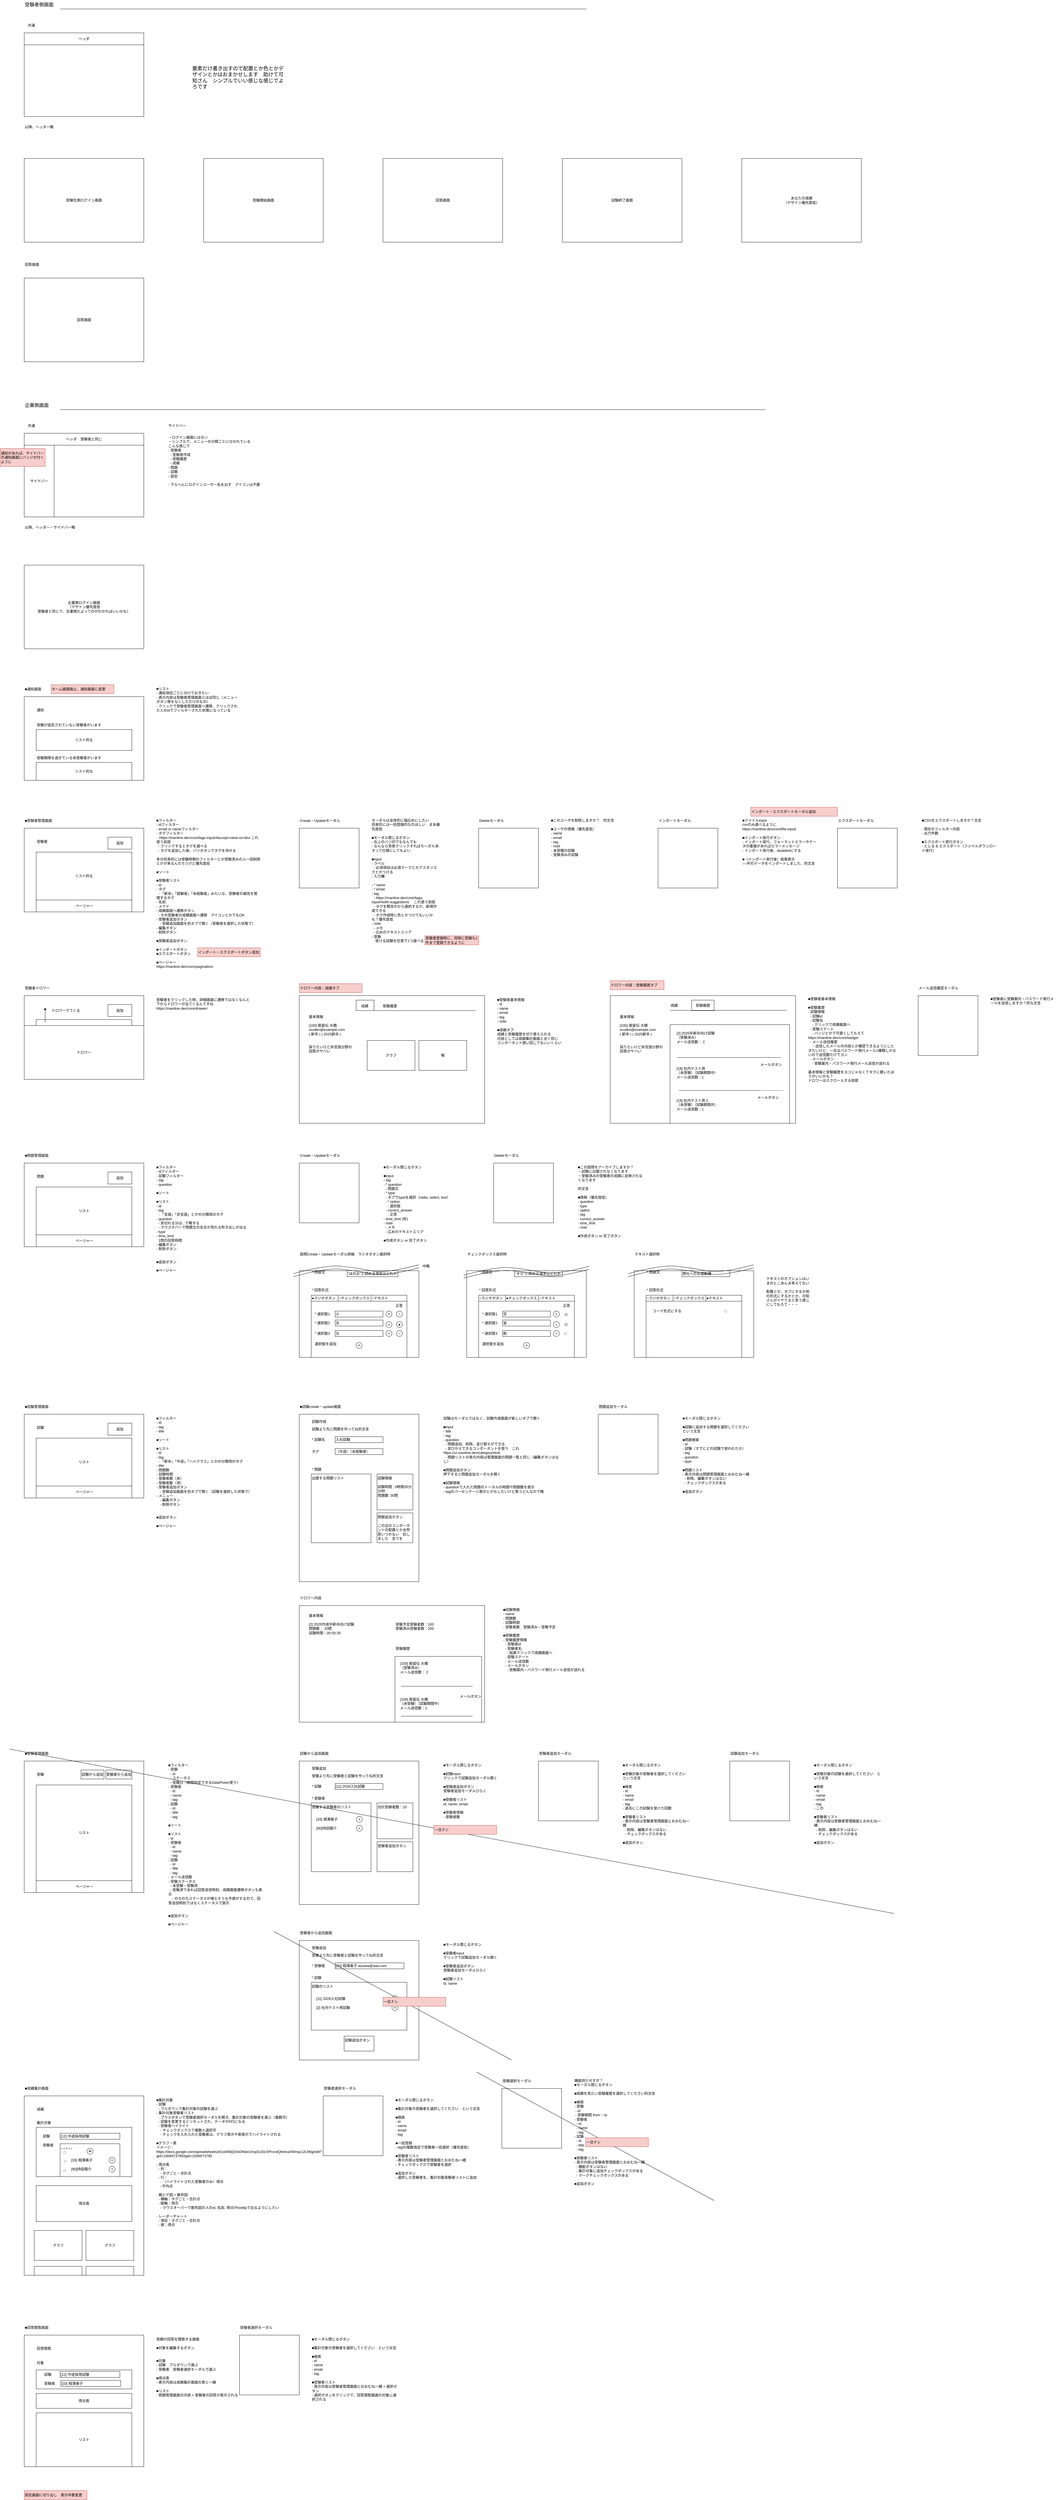 <mxfile version="24.7.17">
  <diagram id="k0by66G6NU6gl-WKmSGM" name="ページ1">
    <mxGraphModel dx="1141" dy="1823" grid="1" gridSize="10" guides="1" tooltips="1" connect="1" arrows="1" fold="1" page="1" pageScale="1" pageWidth="827" pageHeight="1169" math="0" shadow="0">
      <root>
        <mxCell id="0" />
        <mxCell id="1" parent="0" />
        <mxCell id="zN_7OzC-4_wIDPigh8bY-1" value="受験生側ログイン画面" style="rounded=0;whiteSpace=wrap;html=1;fillColor=none;" parent="1" vertex="1">
          <mxGeometry x="120" y="-580" width="400" height="280" as="geometry" />
        </mxCell>
        <mxCell id="zN_7OzC-4_wIDPigh8bY-2" value="受験開始画面" style="rounded=0;whiteSpace=wrap;html=1;fillColor=none;" parent="1" vertex="1">
          <mxGeometry x="720" y="-580" width="400" height="280" as="geometry" />
        </mxCell>
        <mxCell id="zN_7OzC-4_wIDPigh8bY-3" value="回答画面" style="rounded=0;whiteSpace=wrap;html=1;fillColor=none;" parent="1" vertex="1">
          <mxGeometry x="1320" y="-580" width="400" height="280" as="geometry" />
        </mxCell>
        <mxCell id="zN_7OzC-4_wIDPigh8bY-4" value="試験終了画面" style="rounded=0;whiteSpace=wrap;html=1;fillColor=none;" parent="1" vertex="1">
          <mxGeometry x="1920" y="-580" width="400" height="280" as="geometry" />
        </mxCell>
        <mxCell id="zN_7OzC-4_wIDPigh8bY-5" value="あなたの成績&lt;div&gt;（デザイン優先度低）&lt;/div&gt;" style="rounded=0;whiteSpace=wrap;html=1;fillColor=none;" parent="1" vertex="1">
          <mxGeometry x="2520" y="-580" width="400" height="280" as="geometry" />
        </mxCell>
        <mxCell id="zN_7OzC-4_wIDPigh8bY-6" value="受験者側画面" style="text;html=1;align=left;verticalAlign=middle;whiteSpace=wrap;rounded=0;fontSize=16;" parent="1" vertex="1">
          <mxGeometry x="120" y="-1110" width="130" height="30" as="geometry" />
        </mxCell>
        <mxCell id="zN_7OzC-4_wIDPigh8bY-7" value="" style="endArrow=none;html=1;rounded=0;" parent="1" edge="1">
          <mxGeometry width="50" height="50" relative="1" as="geometry">
            <mxPoint x="240" y="-1080" as="sourcePoint" />
            <mxPoint x="2000" y="-1080" as="targetPoint" />
          </mxGeometry>
        </mxCell>
        <mxCell id="zN_7OzC-4_wIDPigh8bY-8" value="企業側画面" style="text;html=1;align=left;verticalAlign=middle;whiteSpace=wrap;rounded=0;fontSize=16;" parent="1" vertex="1">
          <mxGeometry x="120" y="230" width="130" height="30" as="geometry" />
        </mxCell>
        <mxCell id="zN_7OzC-4_wIDPigh8bY-9" value="" style="endArrow=none;html=1;rounded=0;" parent="1" edge="1">
          <mxGeometry width="50" height="50" relative="1" as="geometry">
            <mxPoint x="240" y="260" as="sourcePoint" />
            <mxPoint x="2600" y="260" as="targetPoint" />
          </mxGeometry>
        </mxCell>
        <mxCell id="zN_7OzC-4_wIDPigh8bY-10" value="企業側ログイン画面&lt;div&gt;（デザイン優先度低&lt;/div&gt;&lt;div&gt;受験者と同じで、企業側だよってのがわかればいいかも）&lt;/div&gt;" style="rounded=0;whiteSpace=wrap;html=1;fillColor=none;" parent="1" vertex="1">
          <mxGeometry x="120" y="780" width="400" height="280" as="geometry" />
        </mxCell>
        <mxCell id="zN_7OzC-4_wIDPigh8bY-12" value="" style="rounded=0;whiteSpace=wrap;html=1;fillColor=none;" parent="1" vertex="1">
          <mxGeometry x="120" y="339" width="400" height="280" as="geometry" />
        </mxCell>
        <mxCell id="zN_7OzC-4_wIDPigh8bY-13" value="共通" style="text;html=1;align=left;verticalAlign=middle;whiteSpace=wrap;rounded=0;" parent="1" vertex="1">
          <mxGeometry x="130" y="299" width="140" height="30" as="geometry" />
        </mxCell>
        <mxCell id="zN_7OzC-4_wIDPigh8bY-15" value="サイドバー" style="rounded=0;whiteSpace=wrap;html=1;fillColor=none;" parent="1" vertex="1">
          <mxGeometry x="120" y="379" width="100" height="240" as="geometry" />
        </mxCell>
        <mxCell id="zN_7OzC-4_wIDPigh8bY-16" value="ヘッダ　受験者と同じ" style="rounded=0;whiteSpace=wrap;html=1;fillColor=none;" parent="1" vertex="1">
          <mxGeometry x="120" y="339" width="400" height="40" as="geometry" />
        </mxCell>
        <mxCell id="zN_7OzC-4_wIDPigh8bY-17" value="サイドバー" style="text;html=1;align=left;verticalAlign=middle;whiteSpace=wrap;rounded=0;" parent="1" vertex="1">
          <mxGeometry x="600" y="299" width="140" height="30" as="geometry" />
        </mxCell>
        <mxCell id="zN_7OzC-4_wIDPigh8bY-18" value="&lt;div&gt;・ログイン画面にはない&lt;/div&gt;・シンプルで、メニューの分類ごとに分かれている&lt;div&gt;こんな感じで&lt;br&gt;&lt;div&gt;- 受験者&lt;/div&gt;&lt;div&gt;&amp;nbsp; - 受験者作成&lt;/div&gt;&lt;div&gt;&amp;nbsp; - 受験履歴&lt;/div&gt;&lt;div&gt;&amp;nbsp; - 成績&lt;/div&gt;&lt;div&gt;&lt;div&gt;- 問題&lt;/div&gt;&lt;/div&gt;&lt;div&gt;- 試験&lt;/div&gt;&lt;div&gt;- 設定&lt;/div&gt;&lt;div&gt;&lt;br&gt;&lt;/div&gt;&lt;div&gt;- 下らへんにログインユーザー名を出す　アイコンは不要&lt;/div&gt;&lt;/div&gt;" style="text;html=1;align=left;verticalAlign=top;whiteSpace=wrap;rounded=0;" parent="1" vertex="1">
          <mxGeometry x="600" y="339" width="320" height="241" as="geometry" />
        </mxCell>
        <mxCell id="zN_7OzC-4_wIDPigh8bY-19" value="" style="rounded=0;whiteSpace=wrap;html=1;fillColor=none;" parent="1" vertex="1">
          <mxGeometry x="120" y="1220" width="400" height="280" as="geometry" />
        </mxCell>
        <mxCell id="zN_7OzC-4_wIDPigh8bY-23" value="以降、ヘッダー・サイドバー略" style="text;html=1;align=left;verticalAlign=middle;whiteSpace=wrap;rounded=0;" parent="1" vertex="1">
          <mxGeometry x="120" y="639" width="350" height="30" as="geometry" />
        </mxCell>
        <mxCell id="zN_7OzC-4_wIDPigh8bY-24" value="■通知画面" style="text;html=1;align=left;verticalAlign=middle;whiteSpace=wrap;rounded=0;" parent="1" vertex="1">
          <mxGeometry x="120" y="1180" width="140" height="30" as="geometry" />
        </mxCell>
        <mxCell id="zN_7OzC-4_wIDPigh8bY-25" value="" style="rounded=0;whiteSpace=wrap;html=1;fillColor=none;" parent="1" vertex="1">
          <mxGeometry x="120" y="-1000" width="400" height="280" as="geometry" />
        </mxCell>
        <mxCell id="zN_7OzC-4_wIDPigh8bY-26" value="共通" style="text;html=1;align=left;verticalAlign=middle;whiteSpace=wrap;rounded=0;" parent="1" vertex="1">
          <mxGeometry x="130" y="-1040" width="140" height="30" as="geometry" />
        </mxCell>
        <mxCell id="zN_7OzC-4_wIDPigh8bY-28" value="ヘッダ" style="rounded=0;whiteSpace=wrap;html=1;fillColor=none;" parent="1" vertex="1">
          <mxGeometry x="120" y="-1000" width="400" height="40" as="geometry" />
        </mxCell>
        <mxCell id="zN_7OzC-4_wIDPigh8bY-29" value="以降、ヘッダー略" style="text;html=1;align=left;verticalAlign=middle;whiteSpace=wrap;rounded=0;" parent="1" vertex="1">
          <mxGeometry x="120" y="-700" width="350" height="30" as="geometry" />
        </mxCell>
        <mxCell id="BG62AUH-wRsbt14OVaal-1" value="" style="rounded=0;whiteSpace=wrap;html=1;fillColor=none;" parent="1" vertex="1">
          <mxGeometry x="120" y="1660" width="400" height="280" as="geometry" />
        </mxCell>
        <mxCell id="BG62AUH-wRsbt14OVaal-2" value="■&lt;span style=&quot;background-color: initial;&quot;&gt;受験者管理画面&lt;/span&gt;" style="text;html=1;align=left;verticalAlign=middle;whiteSpace=wrap;rounded=0;" parent="1" vertex="1">
          <mxGeometry x="120" y="1620" width="140" height="30" as="geometry" />
        </mxCell>
        <mxCell id="OjUTvFWbkhc-5GFYd0Ob-2" value="■フィルター&lt;br&gt;- idフィルター&lt;br&gt;- email or nameフィルター&lt;br&gt;- タグフィルター&lt;br&gt;&amp;nbsp; -https://mantine.dev/core/tags-input/#accept-value-on-blur これ使う前提&lt;br&gt;&amp;nbsp; - クリックするとタグを選べる&lt;br&gt;&amp;nbsp; - タグを追加した後、バツボタンでタグを消せる&lt;br&gt;&lt;br&gt;多分将来的には受験時期のフィルターとか受験済みの人一括削除とかが来るんだろうけど優先度低&lt;br&gt;&lt;br&gt;■ソート&lt;br&gt;&lt;br&gt;■受験者リスト&lt;br&gt;- id&lt;br&gt;- タグ&lt;br&gt;&amp;nbsp; - 「新卒」「経験者」「未経験者」みたいな、受験者の属性を管理するタグ&lt;br&gt;&lt;div&gt;- 名前&lt;br&gt;- メアド&lt;br&gt;- 成績画面へ遷移ボタン&lt;br&gt;&amp;nbsp; - その受験者の成績画面へ遷移　アイコンとかでもOK&lt;/div&gt;&lt;div&gt;- 受験者追加ボタン&lt;/div&gt;&lt;div&gt;　- 受験追加画面を別タブで開く（受験者を選択した状態で）&lt;br&gt;&lt;/div&gt;- 編集ボタン&lt;br&gt;- 削除ボタン&lt;div&gt;&lt;br&gt;■受験者追加ボタン&lt;br&gt;&lt;br&gt;■インポートボタン&lt;br&gt;■エクスポートボタン&lt;br&gt;&lt;br&gt;■ページャー&lt;br&gt;&lt;/div&gt;&lt;div&gt;https://mantine.dev/core/pagination/&lt;br&gt;&lt;/div&gt;" style="text;html=1;align=left;verticalAlign=top;whiteSpace=wrap;rounded=0;" parent="1" vertex="1">
          <mxGeometry x="560" y="1620" width="350" height="380" as="geometry" />
        </mxCell>
        <mxCell id="bsYNKNFRyK9_930fr4la-1" value="" style="rounded=0;whiteSpace=wrap;html=1;fillColor=none;" parent="1" vertex="1">
          <mxGeometry x="1040" y="1660" width="200" height="200" as="geometry" />
        </mxCell>
        <mxCell id="bsYNKNFRyK9_930fr4la-2" value="Create・Updateモーダル" style="text;html=1;align=left;verticalAlign=middle;whiteSpace=wrap;rounded=0;" parent="1" vertex="1">
          <mxGeometry x="1040" y="1620" width="140" height="30" as="geometry" />
        </mxCell>
        <mxCell id="bsYNKNFRyK9_930fr4la-3" value="モーダルは全体的に幅広めにしたい&lt;div&gt;将来的には一括登録的なのほしい　まあ優先度低&lt;br&gt;&lt;br&gt;■モーダル閉じるボタン&lt;div&gt;- 右上のバツ印でもなんでも&lt;/div&gt;&lt;div&gt;- なんなら背景クリックすればモーダル消すって仕様にしてもよい&lt;br&gt;&lt;br&gt;■input&lt;br&gt;- ラベル&lt;br&gt;&amp;nbsp; - 必須項目は必須マークとかアスタリスクとかつける&lt;br&gt;- 入力欄&lt;br&gt;&lt;br&gt;- * name&lt;br&gt;- * email&lt;br&gt;- tag&lt;br&gt;&amp;nbsp; - https://mantine.dev/core/tags-input/#with-suggestions 　これ使う前提&lt;br&gt;&amp;nbsp; - タグを既存のから選択するか、新規作成できる&lt;br&gt;&amp;nbsp; - タグ作成時に色とかつけてもいいかも？優先度低&lt;br&gt;- note&lt;br&gt;&amp;nbsp; - メモ&lt;br&gt;&amp;nbsp; - 広めのテキストエリア&lt;br&gt;- 受験&lt;/div&gt;&lt;/div&gt;&lt;div&gt;　受ける試験を任意で1つ選べる&lt;/div&gt;" style="text;html=1;align=left;verticalAlign=top;whiteSpace=wrap;rounded=0;" parent="1" vertex="1">
          <mxGeometry x="1280" y="1620" width="230" height="270" as="geometry" />
        </mxCell>
        <mxCell id="Y3Y5p0N6ZpjQIikqNfGl-5" value="" style="rounded=0;whiteSpace=wrap;html=1;fillColor=none;" parent="1" vertex="1">
          <mxGeometry x="1640" y="1660" width="200" height="200" as="geometry" />
        </mxCell>
        <mxCell id="Y3Y5p0N6ZpjQIikqNfGl-6" value="Deleteモーダル" style="text;html=1;align=left;verticalAlign=middle;whiteSpace=wrap;rounded=0;" parent="1" vertex="1">
          <mxGeometry x="1640" y="1620" width="140" height="30" as="geometry" />
        </mxCell>
        <mxCell id="Y3Y5p0N6ZpjQIikqNfGl-7" value="&lt;div&gt;■このユーザを削除しますか？　的文言&lt;br&gt;&lt;br&gt;&lt;/div&gt;&lt;div&gt;■ユーザの情報（優先度低）&lt;br&gt;- name&lt;br&gt;- email&lt;br&gt;- tag&lt;br&gt;- note&lt;br&gt;- 未受験の試験&lt;br&gt;- 受験済みの試験&lt;br&gt;&lt;/div&gt;" style="text;html=1;align=left;verticalAlign=top;whiteSpace=wrap;rounded=0;" parent="1" vertex="1">
          <mxGeometry x="1880" y="1620" width="220" height="180" as="geometry" />
        </mxCell>
        <mxCell id="Y3Y5p0N6ZpjQIikqNfGl-10" value="追加" style="rounded=0;whiteSpace=wrap;html=1;fillColor=none;" parent="1" vertex="1">
          <mxGeometry x="400" y="1690" width="80" height="40" as="geometry" />
        </mxCell>
        <mxCell id="Y3Y5p0N6ZpjQIikqNfGl-11" value="リスト的な" style="rounded=0;whiteSpace=wrap;html=1;fillColor=none;" parent="1" vertex="1">
          <mxGeometry x="160" y="1740" width="320" height="160" as="geometry" />
        </mxCell>
        <mxCell id="Y3Y5p0N6ZpjQIikqNfGl-12" value="&amp;nbsp;ページャー" style="rounded=0;whiteSpace=wrap;html=1;fillColor=none;" parent="1" vertex="1">
          <mxGeometry x="160" y="1900" width="320" height="40" as="geometry" />
        </mxCell>
        <mxCell id="Y3Y5p0N6ZpjQIikqNfGl-13" value="要素だけ書き出すので配置とか色とかデザインとかはおまかせします　助けて可知さん　シンプルでいい感じな感じでよろです" style="text;html=1;align=left;verticalAlign=middle;whiteSpace=wrap;rounded=0;fontSize=17;" parent="1" vertex="1">
          <mxGeometry x="680" y="-1040" width="320" height="380" as="geometry" />
        </mxCell>
        <mxCell id="2ZWetD6m9sAQcYfEBP4A-1" value="" style="rounded=0;whiteSpace=wrap;html=1;fillColor=none;" parent="1" vertex="1">
          <mxGeometry x="120" y="2220" width="400" height="280" as="geometry" />
        </mxCell>
        <mxCell id="2ZWetD6m9sAQcYfEBP4A-2" value="受験者ドロワー" style="text;html=1;align=left;verticalAlign=middle;whiteSpace=wrap;rounded=0;" parent="1" vertex="1">
          <mxGeometry x="120" y="2180" width="140" height="30" as="geometry" />
        </mxCell>
        <mxCell id="2ZWetD6m9sAQcYfEBP4A-3" value="追加" style="rounded=0;whiteSpace=wrap;html=1;fillColor=none;" parent="1" vertex="1">
          <mxGeometry x="400" y="2250" width="80" height="40" as="geometry" />
        </mxCell>
        <mxCell id="2ZWetD6m9sAQcYfEBP4A-4" value="リスト的な" style="rounded=0;whiteSpace=wrap;html=1;fillColor=none;" parent="1" vertex="1">
          <mxGeometry x="160" y="2300" width="320" height="160" as="geometry" />
        </mxCell>
        <mxCell id="2ZWetD6m9sAQcYfEBP4A-5" value="&amp;nbsp;ページャー" style="rounded=0;whiteSpace=wrap;html=1;fillColor=none;" parent="1" vertex="1">
          <mxGeometry x="160" y="2460" width="320" height="40" as="geometry" />
        </mxCell>
        <mxCell id="2ZWetD6m9sAQcYfEBP4A-6" value="&lt;div&gt;受験者をクリックした時、詳細画面に遷移ではなくなんと下からドロワーが出てくるんですね&lt;/div&gt;&lt;div&gt;https://mantine.dev/core/drawer/&lt;br&gt;&lt;/div&gt;&lt;div&gt;&lt;br&gt;&lt;/div&gt;&lt;div&gt;&lt;br&gt;&lt;/div&gt;" style="text;html=1;align=left;verticalAlign=top;whiteSpace=wrap;rounded=0;" parent="1" vertex="1">
          <mxGeometry x="560" y="2220" width="320" height="240" as="geometry" />
        </mxCell>
        <mxCell id="2ZWetD6m9sAQcYfEBP4A-7" value="ドロワー" style="rounded=0;whiteSpace=wrap;html=1;" parent="1" vertex="1">
          <mxGeometry x="120" y="2320" width="400" height="180" as="geometry" />
        </mxCell>
        <mxCell id="2ZWetD6m9sAQcYfEBP4A-8" value="" style="endArrow=classic;html=1;rounded=0;entryX=0.175;entryY=0.143;entryDx=0;entryDy=0;entryPerimeter=0;" parent="1" target="2ZWetD6m9sAQcYfEBP4A-1" edge="1">
          <mxGeometry width="50" height="50" relative="1" as="geometry">
            <mxPoint x="190" y="2310" as="sourcePoint" />
            <mxPoint x="240" y="2260" as="targetPoint" />
          </mxGeometry>
        </mxCell>
        <mxCell id="2ZWetD6m9sAQcYfEBP4A-9" value="ドロワーでてくる" style="text;html=1;align=left;verticalAlign=middle;whiteSpace=wrap;rounded=0;" parent="1" vertex="1">
          <mxGeometry x="210" y="2255" width="140" height="30" as="geometry" />
        </mxCell>
        <mxCell id="2ZWetD6m9sAQcYfEBP4A-10" value="" style="rounded=0;whiteSpace=wrap;html=1;" parent="1" vertex="1">
          <mxGeometry x="1040" y="2220" width="620" height="427" as="geometry" />
        </mxCell>
        <mxCell id="2ZWetD6m9sAQcYfEBP4A-11" value="ドロワー内容：成績タブ" style="text;html=1;align=left;verticalAlign=middle;whiteSpace=wrap;rounded=0;fillColor=#f8cecc;strokeColor=#b85450;" parent="1" vertex="1">
          <mxGeometry x="1040" y="2180" width="210" height="30" as="geometry" />
        </mxCell>
        <mxCell id="2ZWetD6m9sAQcYfEBP4A-12" value="&lt;div&gt;&lt;span style=&quot;background-color: initial;&quot;&gt;■受験者基本情報&lt;br&gt;&lt;/span&gt;- id&lt;br&gt;&lt;/div&gt;&lt;div&gt;- name&lt;br&gt;- email&lt;br&gt;- tag&lt;br&gt;- note&lt;/div&gt;&lt;div&gt;&lt;br&gt;■成績タブ&lt;br&gt;成績と受験履歴を切り替えられる&lt;br&gt;内容としては成績集計画面と全く同じ&lt;br&gt;&lt;span style=&quot;background-color: initial;&quot;&gt;コンポーネント使い回してもいいくらい&lt;/span&gt;&lt;/div&gt;" style="text;html=1;align=left;verticalAlign=top;whiteSpace=wrap;rounded=0;" parent="1" vertex="1">
          <mxGeometry x="1700" y="2220" width="320" height="330" as="geometry" />
        </mxCell>
        <mxCell id="2ZWetD6m9sAQcYfEBP4A-13" value="受験者" style="text;html=1;align=left;verticalAlign=middle;whiteSpace=wrap;rounded=0;" parent="1" vertex="1">
          <mxGeometry x="160" y="1690" width="140" height="30" as="geometry" />
        </mxCell>
        <mxCell id="2ZWetD6m9sAQcYfEBP4A-14" value="基本情報&lt;br&gt;&lt;div&gt;&lt;br&gt;[100] 尾留伝 大橋&lt;br&gt;oruden@example.com&lt;br&gt;( 新卒 ) ( 2025新卒 )&lt;br&gt;&lt;br&gt;&lt;br&gt;採りたいけど非言語分野の回答がヤバい&lt;br&gt;&lt;/div&gt;" style="text;html=1;align=left;verticalAlign=top;whiteSpace=wrap;rounded=0;" parent="1" vertex="1">
          <mxGeometry x="1070" y="2277" width="150" height="160" as="geometry" />
        </mxCell>
        <mxCell id="oB426RifMvSdbvtEAGv8-1" value="回答画面" style="rounded=0;whiteSpace=wrap;html=1;fillColor=none;" parent="1" vertex="1">
          <mxGeometry x="120" y="-180" width="400" height="280" as="geometry" />
        </mxCell>
        <mxCell id="oB426RifMvSdbvtEAGv8-2" value="回答画面" style="text;html=1;align=left;verticalAlign=middle;whiteSpace=wrap;rounded=0;" parent="1" vertex="1">
          <mxGeometry x="120" y="-240" width="140" height="30" as="geometry" />
        </mxCell>
        <mxCell id="bP6xk0DdPbtMNDP1m7rt-1" value="" style="rounded=0;whiteSpace=wrap;html=1;fillColor=none;" parent="1" vertex="1">
          <mxGeometry x="120" y="2780" width="400" height="280" as="geometry" />
        </mxCell>
        <mxCell id="bP6xk0DdPbtMNDP1m7rt-2" value="■問題管理画面" style="text;html=1;align=left;verticalAlign=middle;whiteSpace=wrap;rounded=0;" parent="1" vertex="1">
          <mxGeometry x="120" y="2740" width="140" height="30" as="geometry" />
        </mxCell>
        <mxCell id="bP6xk0DdPbtMNDP1m7rt-3" value="■フィルター&lt;br&gt;- idフィルター&lt;br&gt;- 試験フィルター&lt;br&gt;- tag&lt;br&gt;- question&lt;br&gt;&lt;br&gt;■ソート&lt;br&gt;&lt;br&gt;■リスト&lt;br&gt;- id&lt;br class=&quot;Apple-interchange-newline&quot;&gt;- tag&lt;br&gt;&amp;nbsp; - 「言語」「非言語」とかの分類用のタグ&lt;br&gt;&lt;div&gt;- question&lt;br&gt;&amp;nbsp; - 見切れる分は...で略する&lt;br&gt;&amp;nbsp; - マウスホバーで問題文の全文が見れる吹き出しが出る&lt;br&gt;- type&lt;br&gt;- time_limit&lt;br&gt;&amp;nbsp; 1問の回答時間&lt;br&gt;- 編集ボタン&lt;br&gt;- 削除ボタン&lt;br&gt;&lt;br&gt;&lt;br&gt;■追加ボタン&lt;br&gt;&lt;br&gt;■ページャー&lt;/div&gt;" style="text;html=1;align=left;verticalAlign=top;whiteSpace=wrap;rounded=0;" parent="1" vertex="1">
          <mxGeometry x="560" y="2780" width="320" height="380" as="geometry" />
        </mxCell>
        <mxCell id="bP6xk0DdPbtMNDP1m7rt-4" value="追加" style="rounded=0;whiteSpace=wrap;html=1;fillColor=none;" parent="1" vertex="1">
          <mxGeometry x="400" y="2810" width="80" height="40" as="geometry" />
        </mxCell>
        <mxCell id="bP6xk0DdPbtMNDP1m7rt-7" value="問題" style="text;html=1;align=left;verticalAlign=middle;whiteSpace=wrap;rounded=0;" parent="1" vertex="1">
          <mxGeometry x="160" y="2810" width="140" height="30" as="geometry" />
        </mxCell>
        <mxCell id="ssmDBBOCcYC_2ah-YTIz-1" value="リスト" style="rounded=0;whiteSpace=wrap;html=1;fillColor=none;" parent="1" vertex="1">
          <mxGeometry x="160" y="2860" width="320" height="160" as="geometry" />
        </mxCell>
        <mxCell id="ssmDBBOCcYC_2ah-YTIz-2" value="&amp;nbsp;ページャー" style="rounded=0;whiteSpace=wrap;html=1;fillColor=none;" parent="1" vertex="1">
          <mxGeometry x="160" y="3020" width="320" height="40" as="geometry" />
        </mxCell>
        <mxCell id="3HC2Cp4gwj4xktPx99CC-3" value="" style="rounded=0;whiteSpace=wrap;html=1;fillColor=none;" parent="1" vertex="1">
          <mxGeometry x="1040" y="2780" width="200" height="200" as="geometry" />
        </mxCell>
        <mxCell id="3HC2Cp4gwj4xktPx99CC-4" value="Create・Updateモーダル" style="text;html=1;align=left;verticalAlign=middle;whiteSpace=wrap;rounded=0;" parent="1" vertex="1">
          <mxGeometry x="1040" y="2740" width="140" height="30" as="geometry" />
        </mxCell>
        <mxCell id="3HC2Cp4gwj4xktPx99CC-5" value="■モーダル閉じるボタン&lt;div&gt;&lt;br&gt;■input&lt;br&gt;- tag&lt;br&gt;- * question&lt;br&gt;&amp;nbsp; - 問題文&lt;br&gt;- * type&lt;br&gt;&amp;nbsp; - タブでtypeを選択（radio, select, text）&lt;br&gt;&amp;nbsp; - * option&lt;br&gt;&amp;nbsp; &amp;nbsp; - 選択肢&lt;br&gt;&amp;nbsp; - correct_answer&lt;br&gt;&amp;nbsp; &amp;nbsp; - 正答&lt;br&gt;- time_limit (秒)&lt;br&gt;- note&lt;br&gt;&amp;nbsp; - メモ&lt;br&gt;&amp;nbsp; - 広めのテキストエリア&lt;br&gt;&lt;br&gt;■作成ボタン or 完了ボタン&lt;/div&gt;" style="text;html=1;align=left;verticalAlign=top;whiteSpace=wrap;rounded=0;" parent="1" vertex="1">
          <mxGeometry x="1320" y="2780" width="230" height="270" as="geometry" />
        </mxCell>
        <mxCell id="3HC2Cp4gwj4xktPx99CC-6" value="" style="rounded=0;whiteSpace=wrap;html=1;fillColor=none;" parent="1" vertex="1">
          <mxGeometry x="1690" y="2780" width="200" height="200" as="geometry" />
        </mxCell>
        <mxCell id="3HC2Cp4gwj4xktPx99CC-7" value="Deleteモーダル" style="text;html=1;align=left;verticalAlign=middle;whiteSpace=wrap;rounded=0;" parent="1" vertex="1">
          <mxGeometry x="1690" y="2740" width="140" height="30" as="geometry" />
        </mxCell>
        <mxCell id="3HC2Cp4gwj4xktPx99CC-8" value="&lt;div&gt;■この設問をアーカイブしますか？&lt;br&gt;・試験に出題されなくなります&lt;br&gt;・受験済みの受験者の成績に反映されなくなります&lt;br&gt;&lt;br&gt;的文言&lt;br&gt;&lt;br&gt;&lt;/div&gt;&lt;div&gt;■情報（優先度低）&lt;br&gt;- question&lt;br&gt;- type&lt;br&gt;- option&lt;br&gt;- tag&lt;br&gt;- currect_answer&lt;br&gt;- time_limit&lt;br&gt;- note&lt;br&gt;&lt;br&gt;■作成ボタン or 完了ボタン&lt;br&gt;&lt;/div&gt;" style="text;html=1;align=left;verticalAlign=top;whiteSpace=wrap;rounded=0;" parent="1" vertex="1">
          <mxGeometry x="1970" y="2780" width="220" height="180" as="geometry" />
        </mxCell>
        <mxCell id="E4xDCeF54RdpkPRGIwYA-2" value="設問Create・Updateモーダル詳細　ラジオボタン選択時" style="text;html=1;align=left;verticalAlign=middle;whiteSpace=wrap;rounded=0;" parent="1" vertex="1">
          <mxGeometry x="1040" y="3070" width="320" height="30" as="geometry" />
        </mxCell>
        <mxCell id="E4xDCeF54RdpkPRGIwYA-3" value="" style="rounded=0;whiteSpace=wrap;html=1;fillColor=none;" parent="1" vertex="1">
          <mxGeometry x="1040" y="3140" width="400" height="290" as="geometry" />
        </mxCell>
        <mxCell id="E4xDCeF54RdpkPRGIwYA-4" value="”ほのお&quot;と読める&lt;span style=&quot;background-color: initial;&quot;&gt;漢字はどれか&lt;/span&gt;" style="rounded=0;whiteSpace=wrap;html=1;fillColor=none;align=left;" parent="1" vertex="1">
          <mxGeometry x="1200" y="3140" width="170" height="20" as="geometry" />
        </mxCell>
        <mxCell id="E4xDCeF54RdpkPRGIwYA-5" value="* 問題文" style="text;html=1;align=left;verticalAlign=middle;whiteSpace=wrap;rounded=0;" parent="1" vertex="1">
          <mxGeometry x="1080" y="3130" width="70" height="30" as="geometry" />
        </mxCell>
        <mxCell id="E4xDCeF54RdpkPRGIwYA-6" value="●ラジオボタン" style="rounded=0;whiteSpace=wrap;html=1;fillColor=none;align=left;" parent="1" vertex="1">
          <mxGeometry x="1080" y="3222" width="90" height="20" as="geometry" />
        </mxCell>
        <mxCell id="E4xDCeF54RdpkPRGIwYA-7" value="* 回答形式" style="text;html=1;align=left;verticalAlign=middle;whiteSpace=wrap;rounded=0;" parent="1" vertex="1">
          <mxGeometry x="1080" y="3190" width="70" height="30" as="geometry" />
        </mxCell>
        <mxCell id="E4xDCeF54RdpkPRGIwYA-8" value="○チェックボックス" style="rounded=0;whiteSpace=wrap;html=1;align=left;fontStyle=0;" parent="1" vertex="1">
          <mxGeometry x="1170" y="3222" width="110" height="20" as="geometry" />
        </mxCell>
        <mxCell id="E4xDCeF54RdpkPRGIwYA-9" value="○テキスト" style="rounded=0;whiteSpace=wrap;html=1;fillColor=none;align=left;" parent="1" vertex="1">
          <mxGeometry x="1280" y="3222" width="120" height="20" as="geometry" />
        </mxCell>
        <mxCell id="E4xDCeF54RdpkPRGIwYA-11" value="" style="rounded=0;whiteSpace=wrap;html=1;fillColor=none;align=left;" parent="1" vertex="1">
          <mxGeometry x="1080" y="3242" width="320" height="188" as="geometry" />
        </mxCell>
        <mxCell id="04iO3gaZqpDQR3jB9z5x-1" value="火" style="rounded=0;whiteSpace=wrap;html=1;fillColor=none;align=left;" parent="1" vertex="1">
          <mxGeometry x="1160" y="3275" width="160" height="20" as="geometry" />
        </mxCell>
        <mxCell id="04iO3gaZqpDQR3jB9z5x-2" value="炎" style="rounded=0;whiteSpace=wrap;html=1;fillColor=none;align=left;" parent="1" vertex="1">
          <mxGeometry x="1160" y="3305" width="160" height="20" as="geometry" />
        </mxCell>
        <mxCell id="04iO3gaZqpDQR3jB9z5x-3" value="* 選択肢1" style="text;html=1;align=left;verticalAlign=middle;whiteSpace=wrap;rounded=0;" parent="1" vertex="1">
          <mxGeometry x="1090" y="3270" width="70" height="30" as="geometry" />
        </mxCell>
        <mxCell id="04iO3gaZqpDQR3jB9z5x-4" value="* 選択肢2" style="text;html=1;align=left;verticalAlign=middle;whiteSpace=wrap;rounded=0;" parent="1" vertex="1">
          <mxGeometry x="1090" y="3300" width="70" height="30" as="geometry" />
        </mxCell>
        <mxCell id="04iO3gaZqpDQR3jB9z5x-5" value="災" style="rounded=0;whiteSpace=wrap;html=1;fillColor=none;align=left;" parent="1" vertex="1">
          <mxGeometry x="1160" y="3340" width="160" height="20" as="geometry" />
        </mxCell>
        <mxCell id="04iO3gaZqpDQR3jB9z5x-6" value="* 選択肢3" style="text;html=1;align=left;verticalAlign=middle;whiteSpace=wrap;rounded=0;" parent="1" vertex="1">
          <mxGeometry x="1090" y="3335" width="70" height="30" as="geometry" />
        </mxCell>
        <mxCell id="04iO3gaZqpDQR3jB9z5x-7" value="×" style="ellipse;whiteSpace=wrap;html=1;" parent="1" vertex="1">
          <mxGeometry x="1330" y="3275" width="20" height="20" as="geometry" />
        </mxCell>
        <mxCell id="04iO3gaZqpDQR3jB9z5x-10" value="×" style="ellipse;whiteSpace=wrap;html=1;" parent="1" vertex="1">
          <mxGeometry x="1330" y="3310" width="20" height="20" as="geometry" />
        </mxCell>
        <mxCell id="04iO3gaZqpDQR3jB9z5x-11" value="×" style="ellipse;whiteSpace=wrap;html=1;" parent="1" vertex="1">
          <mxGeometry x="1330" y="3340" width="20" height="20" as="geometry" />
        </mxCell>
        <mxCell id="04iO3gaZqpDQR3jB9z5x-12" value="正答" style="text;html=1;align=left;verticalAlign=middle;whiteSpace=wrap;rounded=0;" parent="1" vertex="1">
          <mxGeometry x="1360" y="3242" width="30" height="30" as="geometry" />
        </mxCell>
        <mxCell id="04iO3gaZqpDQR3jB9z5x-17" value="＋" style="ellipse;whiteSpace=wrap;html=1;" parent="1" vertex="1">
          <mxGeometry x="1230" y="3380" width="20" height="20" as="geometry" />
        </mxCell>
        <mxCell id="04iO3gaZqpDQR3jB9z5x-18" value="選択肢を追加" style="text;html=1;align=left;verticalAlign=middle;whiteSpace=wrap;rounded=0;" parent="1" vertex="1">
          <mxGeometry x="1090" y="3370" width="80" height="30" as="geometry" />
        </mxCell>
        <mxCell id="04iO3gaZqpDQR3jB9z5x-19" value="" style="rounded=0;whiteSpace=wrap;html=1;fillColor=none;" parent="1" vertex="1">
          <mxGeometry x="1600" y="3140" width="400" height="290" as="geometry" />
        </mxCell>
        <mxCell id="04iO3gaZqpDQR3jB9z5x-20" value="”そら&quot;と読める&lt;span style=&quot;background-color: initial;&quot;&gt;漢字はどれか&lt;/span&gt;" style="rounded=0;whiteSpace=wrap;html=1;fillColor=none;align=left;" parent="1" vertex="1">
          <mxGeometry x="1760" y="3140" width="160" height="20" as="geometry" />
        </mxCell>
        <mxCell id="04iO3gaZqpDQR3jB9z5x-21" value="* 問題文" style="text;html=1;align=left;verticalAlign=middle;whiteSpace=wrap;rounded=0;" parent="1" vertex="1">
          <mxGeometry x="1640" y="3130" width="70" height="30" as="geometry" />
        </mxCell>
        <mxCell id="04iO3gaZqpDQR3jB9z5x-22" value="○ラジオボタン" style="rounded=0;whiteSpace=wrap;html=1;fillColor=none;align=left;" parent="1" vertex="1">
          <mxGeometry x="1640" y="3222" width="90" height="20" as="geometry" />
        </mxCell>
        <mxCell id="04iO3gaZqpDQR3jB9z5x-23" value="* 回答形式" style="text;html=1;align=left;verticalAlign=middle;whiteSpace=wrap;rounded=0;" parent="1" vertex="1">
          <mxGeometry x="1640" y="3190" width="70" height="30" as="geometry" />
        </mxCell>
        <mxCell id="04iO3gaZqpDQR3jB9z5x-24" value="●チェックボックス" style="rounded=0;whiteSpace=wrap;html=1;align=left;fontStyle=0;" parent="1" vertex="1">
          <mxGeometry x="1730" y="3222" width="110" height="20" as="geometry" />
        </mxCell>
        <mxCell id="04iO3gaZqpDQR3jB9z5x-25" value="○テキスト" style="rounded=0;whiteSpace=wrap;html=1;fillColor=none;align=left;" parent="1" vertex="1">
          <mxGeometry x="1840" y="3222" width="120" height="20" as="geometry" />
        </mxCell>
        <mxCell id="04iO3gaZqpDQR3jB9z5x-26" value="" style="rounded=0;whiteSpace=wrap;html=1;fillColor=none;align=left;" parent="1" vertex="1">
          <mxGeometry x="1640" y="3242" width="320" height="188" as="geometry" />
        </mxCell>
        <mxCell id="04iO3gaZqpDQR3jB9z5x-27" value="空" style="rounded=0;whiteSpace=wrap;html=1;fillColor=none;align=left;" parent="1" vertex="1">
          <mxGeometry x="1720" y="3275" width="160" height="20" as="geometry" />
        </mxCell>
        <mxCell id="04iO3gaZqpDQR3jB9z5x-28" value="宙" style="rounded=0;whiteSpace=wrap;html=1;fillColor=none;align=left;" parent="1" vertex="1">
          <mxGeometry x="1720" y="3305" width="160" height="20" as="geometry" />
        </mxCell>
        <mxCell id="04iO3gaZqpDQR3jB9z5x-29" value="* 選択肢1" style="text;html=1;align=left;verticalAlign=middle;whiteSpace=wrap;rounded=0;" parent="1" vertex="1">
          <mxGeometry x="1650" y="3270" width="70" height="30" as="geometry" />
        </mxCell>
        <mxCell id="04iO3gaZqpDQR3jB9z5x-30" value="* 選択肢2" style="text;html=1;align=left;verticalAlign=middle;whiteSpace=wrap;rounded=0;" parent="1" vertex="1">
          <mxGeometry x="1650" y="3300" width="70" height="30" as="geometry" />
        </mxCell>
        <mxCell id="04iO3gaZqpDQR3jB9z5x-31" value="剃" style="rounded=0;whiteSpace=wrap;html=1;fillColor=none;align=left;" parent="1" vertex="1">
          <mxGeometry x="1720" y="3340" width="160" height="20" as="geometry" />
        </mxCell>
        <mxCell id="04iO3gaZqpDQR3jB9z5x-32" value="* 選択肢3" style="text;html=1;align=left;verticalAlign=middle;whiteSpace=wrap;rounded=0;" parent="1" vertex="1">
          <mxGeometry x="1650" y="3335" width="70" height="30" as="geometry" />
        </mxCell>
        <mxCell id="04iO3gaZqpDQR3jB9z5x-33" value="×" style="ellipse;whiteSpace=wrap;html=1;" parent="1" vertex="1">
          <mxGeometry x="1890" y="3275" width="20" height="20" as="geometry" />
        </mxCell>
        <mxCell id="04iO3gaZqpDQR3jB9z5x-34" value="×" style="ellipse;whiteSpace=wrap;html=1;" parent="1" vertex="1">
          <mxGeometry x="1890" y="3310" width="20" height="20" as="geometry" />
        </mxCell>
        <mxCell id="04iO3gaZqpDQR3jB9z5x-35" value="×" style="ellipse;whiteSpace=wrap;html=1;" parent="1" vertex="1">
          <mxGeometry x="1890" y="3340" width="20" height="20" as="geometry" />
        </mxCell>
        <mxCell id="04iO3gaZqpDQR3jB9z5x-36" value="正答" style="text;html=1;align=left;verticalAlign=middle;whiteSpace=wrap;rounded=0;" parent="1" vertex="1">
          <mxGeometry x="1920" y="3242" width="30" height="30" as="geometry" />
        </mxCell>
        <mxCell id="04iO3gaZqpDQR3jB9z5x-37" value="☑︎" style="text;html=1;align=left;verticalAlign=middle;whiteSpace=wrap;rounded=0;" parent="1" vertex="1">
          <mxGeometry x="1925" y="3272" width="20" height="30" as="geometry" />
        </mxCell>
        <mxCell id="04iO3gaZqpDQR3jB9z5x-38" value="☑︎" style="text;html=1;align=left;verticalAlign=middle;whiteSpace=wrap;rounded=0;" parent="1" vertex="1">
          <mxGeometry x="1925" y="3305" width="20" height="30" as="geometry" />
        </mxCell>
        <mxCell id="04iO3gaZqpDQR3jB9z5x-39" value="□" style="text;html=1;align=left;verticalAlign=middle;whiteSpace=wrap;rounded=0;" parent="1" vertex="1">
          <mxGeometry x="1925" y="3335" width="20" height="30" as="geometry" />
        </mxCell>
        <mxCell id="04iO3gaZqpDQR3jB9z5x-40" value="＋" style="ellipse;whiteSpace=wrap;html=1;" parent="1" vertex="1">
          <mxGeometry x="1790" y="3380" width="20" height="20" as="geometry" />
        </mxCell>
        <mxCell id="04iO3gaZqpDQR3jB9z5x-41" value="選択肢を追加" style="text;html=1;align=left;verticalAlign=middle;whiteSpace=wrap;rounded=0;" parent="1" vertex="1">
          <mxGeometry x="1650" y="3370" width="80" height="30" as="geometry" />
        </mxCell>
        <mxCell id="04iO3gaZqpDQR3jB9z5x-42" value="チェックボックス選択時" style="text;html=1;align=left;verticalAlign=middle;whiteSpace=wrap;rounded=0;" parent="1" vertex="1">
          <mxGeometry x="1600" y="3070" width="180" height="30" as="geometry" />
        </mxCell>
        <mxCell id="04iO3gaZqpDQR3jB9z5x-43" value="●" style="ellipse;whiteSpace=wrap;html=1;" parent="1" vertex="1">
          <mxGeometry x="1365" y="3310" width="20" height="20" as="geometry" />
        </mxCell>
        <mxCell id="04iO3gaZqpDQR3jB9z5x-45" value="○" style="ellipse;whiteSpace=wrap;html=1;" parent="1" vertex="1">
          <mxGeometry x="1365" y="3340" width="20" height="20" as="geometry" />
        </mxCell>
        <mxCell id="04iO3gaZqpDQR3jB9z5x-48" value="○" style="ellipse;whiteSpace=wrap;html=1;" parent="1" vertex="1">
          <mxGeometry x="1365" y="3275" width="20" height="20" as="geometry" />
        </mxCell>
        <mxCell id="04iO3gaZqpDQR3jB9z5x-49" value="" style="rounded=0;whiteSpace=wrap;html=1;fillColor=none;" parent="1" vertex="1">
          <mxGeometry x="2160" y="3140" width="400" height="290" as="geometry" />
        </mxCell>
        <mxCell id="04iO3gaZqpDQR3jB9z5x-50" value="弊社への志望動機" style="rounded=0;whiteSpace=wrap;html=1;fillColor=none;align=left;" parent="1" vertex="1">
          <mxGeometry x="2320" y="3140" width="160" height="20" as="geometry" />
        </mxCell>
        <mxCell id="04iO3gaZqpDQR3jB9z5x-51" value="* 問題文" style="text;html=1;align=left;verticalAlign=middle;whiteSpace=wrap;rounded=0;" parent="1" vertex="1">
          <mxGeometry x="2200" y="3130" width="70" height="30" as="geometry" />
        </mxCell>
        <mxCell id="04iO3gaZqpDQR3jB9z5x-52" value="○ラジオボタン" style="rounded=0;whiteSpace=wrap;html=1;fillColor=none;align=left;" parent="1" vertex="1">
          <mxGeometry x="2200" y="3222" width="90" height="20" as="geometry" />
        </mxCell>
        <mxCell id="04iO3gaZqpDQR3jB9z5x-53" value="* 回答形式" style="text;html=1;align=left;verticalAlign=middle;whiteSpace=wrap;rounded=0;" parent="1" vertex="1">
          <mxGeometry x="2200" y="3190" width="70" height="30" as="geometry" />
        </mxCell>
        <mxCell id="04iO3gaZqpDQR3jB9z5x-54" value="○チェックボックス" style="rounded=0;whiteSpace=wrap;html=1;align=left;fontStyle=0;" parent="1" vertex="1">
          <mxGeometry x="2290" y="3222" width="110" height="20" as="geometry" />
        </mxCell>
        <mxCell id="04iO3gaZqpDQR3jB9z5x-55" value="●テキスト" style="rounded=0;whiteSpace=wrap;html=1;fillColor=none;align=left;" parent="1" vertex="1">
          <mxGeometry x="2400" y="3222" width="120" height="20" as="geometry" />
        </mxCell>
        <mxCell id="04iO3gaZqpDQR3jB9z5x-56" value="" style="rounded=0;whiteSpace=wrap;html=1;fillColor=none;align=left;" parent="1" vertex="1">
          <mxGeometry x="2200" y="3242" width="320" height="188" as="geometry" />
        </mxCell>
        <mxCell id="04iO3gaZqpDQR3jB9z5x-72" value="テキスト選択時" style="text;html=1;align=left;verticalAlign=middle;whiteSpace=wrap;rounded=0;" parent="1" vertex="1">
          <mxGeometry x="2160" y="3070" width="120" height="30" as="geometry" />
        </mxCell>
        <mxCell id="04iO3gaZqpDQR3jB9z5x-73" value="□" style="text;html=1;align=left;verticalAlign=middle;whiteSpace=wrap;rounded=0;" parent="1" vertex="1">
          <mxGeometry x="2460" y="3260" width="20" height="30" as="geometry" />
        </mxCell>
        <mxCell id="04iO3gaZqpDQR3jB9z5x-74" value="コード形式にする" style="text;html=1;align=left;verticalAlign=middle;whiteSpace=wrap;rounded=0;" parent="1" vertex="1">
          <mxGeometry x="2220" y="3260" width="150" height="30" as="geometry" />
        </mxCell>
        <mxCell id="04iO3gaZqpDQR3jB9z5x-76" value="テキストのオプションはいまのとこあんま考えてない&lt;br&gt;&lt;br&gt;配置とか、タブにするか他の形式にするかとか、可知さんがイケてると思う感じにしてもろて・・・" style="text;html=1;align=left;verticalAlign=middle;whiteSpace=wrap;rounded=0;" parent="1" vertex="1">
          <mxGeometry x="2600" y="3140" width="150" height="140" as="geometry" />
        </mxCell>
        <mxCell id="hHuOPPxw-Q0kMheYTdAM-1" value="" style="curved=1;endArrow=none;html=1;rounded=0;endFill=0;" parent="1" edge="1">
          <mxGeometry width="50" height="50" relative="1" as="geometry">
            <mxPoint x="1020" y="3160" as="sourcePoint" />
            <mxPoint x="1440" y="3130" as="targetPoint" />
            <Array as="points">
              <mxPoint x="1130" y="3130" />
              <mxPoint x="1230" y="3140" />
              <mxPoint x="1330" y="3160" />
            </Array>
          </mxGeometry>
        </mxCell>
        <mxCell id="hHuOPPxw-Q0kMheYTdAM-2" value="" style="curved=1;endArrow=none;html=1;rounded=0;endFill=0;" parent="1" edge="1">
          <mxGeometry width="50" height="50" relative="1" as="geometry">
            <mxPoint x="1020" y="3150" as="sourcePoint" />
            <mxPoint x="1440" y="3120" as="targetPoint" />
            <Array as="points">
              <mxPoint x="1130" y="3120" />
              <mxPoint x="1230" y="3130" />
              <mxPoint x="1330" y="3150" />
            </Array>
          </mxGeometry>
        </mxCell>
        <mxCell id="hHuOPPxw-Q0kMheYTdAM-7" value="" style="curved=1;endArrow=none;html=1;rounded=0;endFill=0;" parent="1" edge="1">
          <mxGeometry width="50" height="50" relative="1" as="geometry">
            <mxPoint x="2140" y="3160" as="sourcePoint" />
            <mxPoint x="2560" y="3130" as="targetPoint" />
            <Array as="points">
              <mxPoint x="2250" y="3130" />
              <mxPoint x="2350" y="3140" />
              <mxPoint x="2450" y="3160" />
            </Array>
          </mxGeometry>
        </mxCell>
        <mxCell id="hHuOPPxw-Q0kMheYTdAM-8" value="" style="curved=1;endArrow=none;html=1;rounded=0;endFill=0;" parent="1" edge="1">
          <mxGeometry width="50" height="50" relative="1" as="geometry">
            <mxPoint x="2140" y="3150" as="sourcePoint" />
            <mxPoint x="2560" y="3120" as="targetPoint" />
            <Array as="points">
              <mxPoint x="2250" y="3120" />
              <mxPoint x="2350" y="3130" />
              <mxPoint x="2450" y="3150" />
            </Array>
          </mxGeometry>
        </mxCell>
        <mxCell id="hHuOPPxw-Q0kMheYTdAM-11" value="" style="curved=1;endArrow=none;html=1;rounded=0;endFill=0;" parent="1" edge="1">
          <mxGeometry width="50" height="50" relative="1" as="geometry">
            <mxPoint x="1590" y="3165" as="sourcePoint" />
            <mxPoint x="2010" y="3135" as="targetPoint" />
            <Array as="points">
              <mxPoint x="1700" y="3135" />
              <mxPoint x="1800" y="3145" />
              <mxPoint x="1900" y="3165" />
            </Array>
          </mxGeometry>
        </mxCell>
        <mxCell id="hHuOPPxw-Q0kMheYTdAM-12" value="" style="curved=1;endArrow=none;html=1;rounded=0;endFill=0;" parent="1" edge="1">
          <mxGeometry width="50" height="50" relative="1" as="geometry">
            <mxPoint x="1590" y="3155" as="sourcePoint" />
            <mxPoint x="2010" y="3125" as="targetPoint" />
            <Array as="points">
              <mxPoint x="1700" y="3125" />
              <mxPoint x="1800" y="3135" />
              <mxPoint x="1900" y="3155" />
            </Array>
          </mxGeometry>
        </mxCell>
        <mxCell id="hHuOPPxw-Q0kMheYTdAM-13" value="中略" style="text;html=1;align=left;verticalAlign=middle;whiteSpace=wrap;rounded=0;" parent="1" vertex="1">
          <mxGeometry x="1450" y="3110" width="120" height="30" as="geometry" />
        </mxCell>
        <mxCell id="hHuOPPxw-Q0kMheYTdAM-20" value="" style="rounded=0;whiteSpace=wrap;html=1;fillColor=none;" parent="1" vertex="1">
          <mxGeometry x="3110" y="2220" width="200" height="200" as="geometry" />
        </mxCell>
        <mxCell id="hHuOPPxw-Q0kMheYTdAM-21" value="メール送信確認モーダル" style="text;html=1;align=left;verticalAlign=middle;whiteSpace=wrap;rounded=0;" parent="1" vertex="1">
          <mxGeometry x="3110" y="2180" width="140" height="30" as="geometry" />
        </mxCell>
        <mxCell id="hHuOPPxw-Q0kMheYTdAM-22" value="&lt;div&gt;■受験者に&lt;span style=&quot;background-color: initial;&quot;&gt;受験案内・パスワード発行メールを送信しますか？的な文言&lt;/span&gt;&lt;br&gt;&lt;/div&gt;" style="text;html=1;align=left;verticalAlign=top;whiteSpace=wrap;rounded=0;" parent="1" vertex="1">
          <mxGeometry x="3350" y="2217" width="220" height="180" as="geometry" />
        </mxCell>
        <mxCell id="w_8scfmVYwfCsPU4lYIi-1" value="" style="rounded=0;whiteSpace=wrap;html=1;fillColor=none;" parent="1" vertex="1">
          <mxGeometry x="120" y="3620" width="400" height="280" as="geometry" />
        </mxCell>
        <mxCell id="w_8scfmVYwfCsPU4lYIi-2" value="■試験管理画面" style="text;html=1;align=left;verticalAlign=middle;whiteSpace=wrap;rounded=0;" parent="1" vertex="1">
          <mxGeometry x="120" y="3580" width="140" height="30" as="geometry" />
        </mxCell>
        <mxCell id="w_8scfmVYwfCsPU4lYIi-3" value="■フィルター&lt;br&gt;- id&lt;br&gt;- tag&lt;br&gt;- title&lt;br&gt;&lt;br&gt;■ソート&lt;br&gt;&lt;br&gt;■リスト&lt;br&gt;- id&lt;br class=&quot;Apple-interchange-newline&quot;&gt;- tag&lt;br&gt;&amp;nbsp; - 「新卒」「中途」「ハイクラス」とかの分類用のタグ&lt;br&gt;&lt;div&gt;- title&lt;br&gt;- 問題数&lt;br&gt;- 試験時間&lt;br&gt;- 受験者数（未）&lt;/div&gt;- 受験者数（済）&lt;br&gt;&lt;div&gt;- 受験者追加ボタン&lt;/div&gt;&lt;div&gt;　- 受験追加画面を別タブで開く（試験を選択した状態で）&lt;br&gt;- メニュー&lt;br&gt;&lt;/div&gt;&lt;div&gt;　- 編集ボタン&lt;br&gt;　- 削除ボタン&lt;br&gt;&lt;br&gt;&lt;br&gt;■追加ボタン&lt;br&gt;&lt;br&gt;■ページャー&lt;/div&gt;" style="text;html=1;align=left;verticalAlign=top;whiteSpace=wrap;rounded=0;" parent="1" vertex="1">
          <mxGeometry x="560" y="3620" width="350" height="280" as="geometry" />
        </mxCell>
        <mxCell id="w_8scfmVYwfCsPU4lYIi-4" value="追加" style="rounded=0;whiteSpace=wrap;html=1;fillColor=none;" parent="1" vertex="1">
          <mxGeometry x="400" y="3650" width="80" height="40" as="geometry" />
        </mxCell>
        <mxCell id="w_8scfmVYwfCsPU4lYIi-5" value="試験" style="text;html=1;align=left;verticalAlign=middle;whiteSpace=wrap;rounded=0;" parent="1" vertex="1">
          <mxGeometry x="160" y="3650" width="140" height="30" as="geometry" />
        </mxCell>
        <mxCell id="w_8scfmVYwfCsPU4lYIi-6" value="リスト" style="rounded=0;whiteSpace=wrap;html=1;fillColor=none;" parent="1" vertex="1">
          <mxGeometry x="160" y="3700" width="320" height="160" as="geometry" />
        </mxCell>
        <mxCell id="w_8scfmVYwfCsPU4lYIi-7" value="&amp;nbsp;ページャー" style="rounded=0;whiteSpace=wrap;html=1;fillColor=none;" parent="1" vertex="1">
          <mxGeometry x="160" y="3860" width="320" height="40" as="geometry" />
        </mxCell>
        <mxCell id="yn_MHxduMrpezGlEB1aM-13" value="" style="rounded=0;whiteSpace=wrap;html=1;fillColor=none;" parent="1" vertex="1">
          <mxGeometry x="1040" y="3620" width="400" height="560" as="geometry" />
        </mxCell>
        <mxCell id="yn_MHxduMrpezGlEB1aM-14" value="■試験create・update画面" style="text;html=1;align=left;verticalAlign=middle;whiteSpace=wrap;rounded=0;" parent="1" vertex="1">
          <mxGeometry x="1040" y="3580" width="150" height="30" as="geometry" />
        </mxCell>
        <mxCell id="yn_MHxduMrpezGlEB1aM-15" value="試験はモーダルではなく、試験作成画面が新しいタブで開く&lt;div&gt;&lt;br&gt;■input&lt;br&gt;- title&lt;br&gt;- tag&lt;br&gt;- question&lt;br&gt;&amp;nbsp; - 問題追加、削除、&lt;span style=&quot;background-color: initial;&quot;&gt;並び替えができる&lt;br&gt;&amp;nbsp; - 並びかえできるコンポーネントを使う　これ　&lt;/span&gt;&lt;span style=&quot;background-color: initial;&quot;&gt;https://ui.mantine.dev/category/dnd/&lt;/span&gt;&lt;/div&gt;&lt;div&gt;&amp;nbsp; -&amp;nbsp;&lt;span style=&quot;background-color: initial;&quot;&gt;問題リストの表示内容は管理画面の問題一覧と同じ（編集ボタンはなし）&lt;br&gt;&lt;br&gt;■問題追加ボタン&lt;br&gt;押下すると問題追加モーダルを開く&lt;br&gt;&lt;br&gt;■試験情報&lt;br&gt;- questionで入れた問題のトータルの時間や問題数を表示&lt;br&gt;- tagのパーセンテージ表示とかもしたいけど素うどんなので略&lt;/span&gt;&lt;/div&gt;" style="text;html=1;align=left;verticalAlign=top;whiteSpace=wrap;rounded=0;" parent="1" vertex="1">
          <mxGeometry x="1520" y="3620" width="410" height="440" as="geometry" />
        </mxCell>
        <mxCell id="yn_MHxduMrpezGlEB1aM-17" value="試験作成" style="text;html=1;align=left;verticalAlign=middle;whiteSpace=wrap;rounded=0;" parent="1" vertex="1">
          <mxGeometry x="1080" y="3630" width="140" height="30" as="geometry" />
        </mxCell>
        <mxCell id="yn_MHxduMrpezGlEB1aM-22" value="* 試験名" style="text;html=1;align=left;verticalAlign=middle;whiteSpace=wrap;rounded=0;" parent="1" vertex="1">
          <mxGeometry x="1080" y="3690" width="70" height="30" as="geometry" />
        </mxCell>
        <mxCell id="yn_MHxduMrpezGlEB1aM-23" value="入社試験" style="rounded=0;whiteSpace=wrap;html=1;fillColor=none;align=left;" parent="1" vertex="1">
          <mxGeometry x="1160" y="3695" width="160" height="20" as="geometry" />
        </mxCell>
        <mxCell id="yn_MHxduMrpezGlEB1aM-26" value="* 問題" style="text;html=1;align=left;verticalAlign=middle;whiteSpace=wrap;rounded=0;" parent="1" vertex="1">
          <mxGeometry x="1080" y="3790" width="70" height="30" as="geometry" />
        </mxCell>
        <mxCell id="yn_MHxduMrpezGlEB1aM-27" value="試験より先に問題を作ってね的文言" style="text;html=1;align=left;verticalAlign=middle;whiteSpace=wrap;rounded=0;" parent="1" vertex="1">
          <mxGeometry x="1080" y="3655" width="320" height="30" as="geometry" />
        </mxCell>
        <mxCell id="_YXjIZVdPvHgr67L3VNg-1" value="出題する問題リスト" style="rounded=0;whiteSpace=wrap;html=1;fillColor=none;align=left;verticalAlign=top;" parent="1" vertex="1">
          <mxGeometry x="1080" y="3820" width="200" height="230" as="geometry" />
        </mxCell>
        <mxCell id="_YXjIZVdPvHgr67L3VNg-2" value="試験情報&lt;br&gt;&lt;br&gt;試験時間 : 0時間35分20秒&lt;br&gt;問題数: 30問" style="rounded=0;whiteSpace=wrap;html=1;fillColor=none;align=left;verticalAlign=top;" parent="1" vertex="1">
          <mxGeometry x="1300" y="3820" width="120" height="120" as="geometry" />
        </mxCell>
        <mxCell id="_YXjIZVdPvHgr67L3VNg-7" value="問題追加ボタン&lt;br&gt;&lt;br&gt;この辺のコンポーネントの配置とか全然思いつかない　託しました　全てを" style="rounded=0;whiteSpace=wrap;html=1;fillColor=none;align=left;verticalAlign=top;" parent="1" vertex="1">
          <mxGeometry x="1300" y="3950" width="120" height="100" as="geometry" />
        </mxCell>
        <mxCell id="_YXjIZVdPvHgr67L3VNg-12" value="タグ" style="text;html=1;align=left;verticalAlign=middle;whiteSpace=wrap;rounded=0;" parent="1" vertex="1">
          <mxGeometry x="1080" y="3730" width="70" height="30" as="geometry" />
        </mxCell>
        <mxCell id="_YXjIZVdPvHgr67L3VNg-13" value="（中途）（未経験者）" style="rounded=0;whiteSpace=wrap;html=1;fillColor=none;align=left;" parent="1" vertex="1">
          <mxGeometry x="1160" y="3735" width="160" height="20" as="geometry" />
        </mxCell>
        <mxCell id="_YXjIZVdPvHgr67L3VNg-15" value="" style="rounded=0;whiteSpace=wrap;html=1;fillColor=none;" parent="1" vertex="1">
          <mxGeometry x="2040" y="3620" width="200" height="200" as="geometry" />
        </mxCell>
        <mxCell id="_YXjIZVdPvHgr67L3VNg-16" value="問題追加モーダル" style="text;html=1;align=left;verticalAlign=middle;whiteSpace=wrap;rounded=0;" parent="1" vertex="1">
          <mxGeometry x="2040" y="3580" width="140" height="30" as="geometry" />
        </mxCell>
        <mxCell id="_YXjIZVdPvHgr67L3VNg-17" value="■モーダル閉じるボタン&lt;div&gt;&lt;br&gt;■試験に追加する問題を選択してください　という文言&lt;br&gt;&lt;br&gt;■問題検索&lt;br&gt;- id&lt;br&gt;- 試験（すでにどの試験で使われたか）&lt;br&gt;- tag&lt;br&gt;- question&lt;br&gt;- type&lt;br&gt;&lt;br&gt;■問題リスト&lt;br&gt;- 表示内容は問題管理画面とおおむね一緒&lt;br&gt;&amp;nbsp; - 削除、編集ボタンはない&lt;br&gt;&amp;nbsp; - チェックボックスがある&lt;br&gt;&lt;br&gt;■追加ボタン&lt;/div&gt;" style="text;html=1;align=left;verticalAlign=top;whiteSpace=wrap;rounded=0;" parent="1" vertex="1">
          <mxGeometry x="2320" y="3620" width="230" height="270" as="geometry" />
        </mxCell>
        <mxCell id="Gb1wRUhITqYVkk_RxUyR-2" value="" style="rounded=0;whiteSpace=wrap;html=1;" parent="1" vertex="1">
          <mxGeometry x="1040" y="4260" width="620" height="390" as="geometry" />
        </mxCell>
        <mxCell id="Gb1wRUhITqYVkk_RxUyR-3" value="ドロワー内容" style="text;html=1;align=left;verticalAlign=middle;whiteSpace=wrap;rounded=0;" parent="1" vertex="1">
          <mxGeometry x="1040" y="4220" width="140" height="30" as="geometry" />
        </mxCell>
        <mxCell id="Gb1wRUhITqYVkk_RxUyR-4" value="&lt;div&gt;&lt;span style=&quot;background-color: initial;&quot;&gt;■試験情報&lt;/span&gt;&lt;br&gt;&lt;/div&gt;&lt;div&gt;- name&lt;br&gt;- 問題数&lt;br&gt;- 試験時間&lt;br&gt;- 受験者数　受験済み・受験予定&lt;/div&gt;&lt;div&gt;&lt;br&gt;■受験履歴&lt;br&gt;- 受験履歴情報&lt;br&gt;&amp;nbsp; - 受験者id&lt;br&gt;&amp;nbsp; - 受験者名&lt;br&gt;&amp;nbsp; &amp;nbsp; - 結果クリックで成績画面へ&lt;br&gt;&amp;nbsp; - 受験ステート&lt;br&gt;&lt;/div&gt;&lt;div&gt;&amp;nbsp; - メール送信数&lt;br&gt;&amp;nbsp; - メールボタン&lt;br&gt;&amp;nbsp; &amp;nbsp; - 受験案内・パスワード発行メール送信が送れる&lt;/div&gt;" style="text;html=1;align=left;verticalAlign=top;whiteSpace=wrap;rounded=0;" parent="1" vertex="1">
          <mxGeometry x="1720" y="4260" width="320" height="330" as="geometry" />
        </mxCell>
        <mxCell id="Gb1wRUhITqYVkk_RxUyR-5" value="基本情報&lt;br&gt;&lt;div&gt;&lt;br&gt;[2] 2025作成中新卒向け試験&lt;br&gt;問題数： 20問&lt;br&gt;試験時間：00:50:30&lt;br&gt;&lt;br&gt;&lt;br&gt;&lt;/div&gt;" style="text;html=1;align=left;verticalAlign=top;whiteSpace=wrap;rounded=0;" parent="1" vertex="1">
          <mxGeometry x="1070" y="4280" width="240" height="90" as="geometry" />
        </mxCell>
        <mxCell id="Gb1wRUhITqYVkk_RxUyR-6" value="" style="rounded=0;whiteSpace=wrap;html=1;fillColor=none;" parent="1" vertex="1">
          <mxGeometry x="1360" y="4430" width="290" height="220" as="geometry" />
        </mxCell>
        <mxCell id="Gb1wRUhITqYVkk_RxUyR-7" value="受験履歴" style="text;html=1;align=left;verticalAlign=top;whiteSpace=wrap;rounded=0;" parent="1" vertex="1">
          <mxGeometry x="1360" y="4390" width="240" height="30" as="geometry" />
        </mxCell>
        <mxCell id="Gb1wRUhITqYVkk_RxUyR-11" value="" style="endArrow=none;html=1;rounded=0;" parent="1" edge="1">
          <mxGeometry width="50" height="50" relative="1" as="geometry">
            <mxPoint x="1380" y="4530" as="sourcePoint" />
            <mxPoint x="1620" y="4530" as="targetPoint" />
          </mxGeometry>
        </mxCell>
        <mxCell id="rmGJF0Zt8cSgE2G8ZeM9-1" value="&lt;br&gt;&lt;div&gt;&lt;br&gt;受験予定受験者数：100&lt;br&gt;受験済み受験者数：200&lt;br&gt;&lt;br&gt;&lt;br&gt;&lt;br&gt;&lt;/div&gt;" style="text;html=1;align=left;verticalAlign=top;whiteSpace=wrap;rounded=0;" parent="1" vertex="1">
          <mxGeometry x="1360" y="4280" width="240" height="90" as="geometry" />
        </mxCell>
        <mxCell id="rmGJF0Zt8cSgE2G8ZeM9-8" value="" style="endArrow=none;html=1;rounded=0;" parent="1" edge="1">
          <mxGeometry width="50" height="50" relative="1" as="geometry">
            <mxPoint x="1380" y="4630" as="sourcePoint" />
            <mxPoint x="1620" y="4630" as="targetPoint" />
          </mxGeometry>
        </mxCell>
        <mxCell id="URPveABHm_1Tmzu5fd6Z-4" value="[100] 尾留伝 大橋&lt;br&gt;（受験済み）&lt;div&gt;メール送信数： 2&lt;br&gt;&lt;br&gt;&lt;/div&gt;" style="text;html=1;align=left;verticalAlign=top;whiteSpace=wrap;rounded=0;" parent="1" vertex="1">
          <mxGeometry x="1375" y="4440" width="240" height="50" as="geometry" />
        </mxCell>
        <mxCell id="URPveABHm_1Tmzu5fd6Z-5" value="[100] 尾留伝 大橋&lt;br&gt;（未受験）（試験期間中）&lt;br&gt;メール送信数：1" style="text;html=1;align=left;verticalAlign=top;whiteSpace=wrap;rounded=0;" parent="1" vertex="1">
          <mxGeometry x="1375" y="4560" width="240" height="50" as="geometry" />
        </mxCell>
        <mxCell id="URPveABHm_1Tmzu5fd6Z-6" value="メールボタン" style="text;html=1;align=left;verticalAlign=top;whiteSpace=wrap;rounded=0;" parent="1" vertex="1">
          <mxGeometry x="1575" y="4550" width="90" height="40" as="geometry" />
        </mxCell>
        <mxCell id="URPveABHm_1Tmzu5fd6Z-9" value="" style="rounded=0;whiteSpace=wrap;html=1;fillColor=none;" parent="1" vertex="1">
          <mxGeometry x="120" y="4780" width="400" height="440" as="geometry" />
        </mxCell>
        <mxCell id="URPveABHm_1Tmzu5fd6Z-10" value="■受験管理画面" style="text;html=1;align=left;verticalAlign=middle;whiteSpace=wrap;rounded=0;" parent="1" vertex="1">
          <mxGeometry x="120" y="4740" width="190" height="30" as="geometry" />
        </mxCell>
        <mxCell id="URPveABHm_1Tmzu5fd6Z-11" value="&lt;div&gt;■フィルター&lt;br&gt;- 受験&lt;br&gt;&amp;nbsp; - id&lt;br&gt;&amp;nbsp; - ステータス&lt;br&gt;&amp;nbsp; - 受験日（期間指定できるDataPicker使う）&lt;br&gt;- 受験者&lt;br&gt;&amp;nbsp; - id&lt;br&gt;&amp;nbsp; - name&lt;br&gt;&amp;nbsp; - tag&lt;/div&gt;&lt;div&gt;- 試験&lt;br&gt;&amp;nbsp; - id&lt;br&gt;&amp;nbsp; - title&lt;br&gt;&amp;nbsp; - tag&lt;br&gt;&lt;br&gt;■ソート&lt;br&gt;&lt;br&gt;■リスト&lt;br&gt;- id&lt;br class=&quot;Apple-interchange-newline&quot;&gt;&lt;div&gt;- 受験者&lt;br&gt;&amp;nbsp; - id&lt;br&gt;&amp;nbsp; - name&lt;br&gt;&amp;nbsp; - tag&lt;/div&gt;&lt;div&gt;- 試験&lt;br&gt;&amp;nbsp; - id&lt;br&gt;&amp;nbsp; - title&lt;br&gt;&amp;nbsp; - tag&lt;/div&gt;&lt;div&gt;- メール送信数&lt;br&gt;- 受験ステータス&lt;br&gt;&amp;nbsp; - 未受験・受験済&lt;br&gt;&amp;nbsp; - 受験済であれば回答送信時刻、成績画面遷移ボタンも表示&lt;br&gt;&amp;nbsp; &amp;nbsp; - のちのちステータスが増えそうな予感がするので、回答送信時刻ではなくステータスで表示&lt;/div&gt;&lt;div&gt;&lt;br&gt;&lt;br&gt;■追加ボタン&lt;br&gt;&lt;br&gt;■ページャー&lt;/div&gt;&lt;/div&gt;" style="text;html=1;align=left;verticalAlign=top;whiteSpace=wrap;rounded=0;" parent="1" vertex="1">
          <mxGeometry x="600" y="4780" width="320" height="380" as="geometry" />
        </mxCell>
        <mxCell id="URPveABHm_1Tmzu5fd6Z-13" value="受験" style="text;html=1;align=left;verticalAlign=middle;whiteSpace=wrap;rounded=0;" parent="1" vertex="1">
          <mxGeometry x="160" y="4810" width="140" height="30" as="geometry" />
        </mxCell>
        <mxCell id="dsRx7Q2OpMPTavlW-dJ2-2" value="リスト" style="rounded=0;whiteSpace=wrap;html=1;fillColor=none;" parent="1" vertex="1">
          <mxGeometry x="160" y="4860" width="320" height="320" as="geometry" />
        </mxCell>
        <mxCell id="dsRx7Q2OpMPTavlW-dJ2-5" value="&amp;nbsp;ページャー" style="rounded=0;whiteSpace=wrap;html=1;fillColor=none;" parent="1" vertex="1">
          <mxGeometry x="160" y="5180" width="320" height="40" as="geometry" />
        </mxCell>
        <mxCell id="yIKPSF9XvD0R93M018Hm-3" value="試験から追加画面" style="text;html=1;align=left;verticalAlign=middle;whiteSpace=wrap;rounded=0;" parent="1" vertex="1">
          <mxGeometry x="1040" y="4740" width="140" height="30" as="geometry" />
        </mxCell>
        <mxCell id="yIKPSF9XvD0R93M018Hm-4" value="■モーダル閉じるボタン&lt;div&gt;&lt;br&gt;■試験input&lt;br&gt;クリックで試験追加モーダル開く&lt;br&gt;&lt;br&gt;■受験者追加ボタン&lt;br&gt;受験者追加モーダルひらく&lt;br&gt;&lt;br&gt;■受験者リスト&lt;br&gt;id, name, email&lt;br&gt;&lt;br&gt;■受験者情報&lt;br&gt;- 受験者数&lt;/div&gt;" style="text;html=1;align=left;verticalAlign=top;whiteSpace=wrap;rounded=0;" parent="1" vertex="1">
          <mxGeometry x="1520" y="4780" width="230" height="270" as="geometry" />
        </mxCell>
        <mxCell id="yIKPSF9XvD0R93M018Hm-34" value="&lt;div&gt;試験から追加&lt;/div&gt;" style="rounded=0;whiteSpace=wrap;html=1;" parent="1" vertex="1">
          <mxGeometry x="310" y="4810" width="77" height="30" as="geometry" />
        </mxCell>
        <mxCell id="yIKPSF9XvD0R93M018Hm-36" value="&lt;div&gt;受験者から追加&lt;/div&gt;" style="rounded=0;whiteSpace=wrap;html=1;" parent="1" vertex="1">
          <mxGeometry x="393" y="4810" width="87" height="30" as="geometry" />
        </mxCell>
        <mxCell id="yIKPSF9XvD0R93M018Hm-43" value="" style="rounded=0;whiteSpace=wrap;html=1;fillColor=none;" parent="1" vertex="1">
          <mxGeometry x="1040" y="4780" width="400" height="480" as="geometry" />
        </mxCell>
        <mxCell id="yIKPSF9XvD0R93M018Hm-44" value="受験追加" style="text;html=1;align=left;verticalAlign=middle;whiteSpace=wrap;rounded=0;" parent="1" vertex="1">
          <mxGeometry x="1080" y="4790" width="140" height="30" as="geometry" />
        </mxCell>
        <mxCell id="yIKPSF9XvD0R93M018Hm-45" value="* 試験" style="text;html=1;align=left;verticalAlign=middle;whiteSpace=wrap;rounded=0;" parent="1" vertex="1">
          <mxGeometry x="1080" y="4850" width="70" height="30" as="geometry" />
        </mxCell>
        <mxCell id="yIKPSF9XvD0R93M018Hm-46" value="[11] 2026入社試験" style="rounded=0;whiteSpace=wrap;html=1;fillColor=none;align=left;" parent="1" vertex="1">
          <mxGeometry x="1160" y="4855" width="160" height="20" as="geometry" />
        </mxCell>
        <mxCell id="yIKPSF9XvD0R93M018Hm-47" value="* 受験者" style="text;html=1;align=left;verticalAlign=middle;whiteSpace=wrap;rounded=0;" parent="1" vertex="1">
          <mxGeometry x="1080" y="4890" width="70" height="30" as="geometry" />
        </mxCell>
        <mxCell id="yIKPSF9XvD0R93M018Hm-48" value="受験より先に受験者と試験を作ってね的文言" style="text;html=1;align=left;verticalAlign=middle;whiteSpace=wrap;rounded=0;" parent="1" vertex="1">
          <mxGeometry x="1080" y="4815" width="320" height="30" as="geometry" />
        </mxCell>
        <mxCell id="yIKPSF9XvD0R93M018Hm-49" value="受験する受験者のリスト" style="rounded=0;whiteSpace=wrap;html=1;fillColor=none;align=left;verticalAlign=top;" parent="1" vertex="1">
          <mxGeometry x="1080" y="4920" width="200" height="230" as="geometry" />
        </mxCell>
        <mxCell id="yIKPSF9XvD0R93M018Hm-50" value="合計受験者数：10" style="rounded=0;whiteSpace=wrap;html=1;fillColor=none;align=left;verticalAlign=top;" parent="1" vertex="1">
          <mxGeometry x="1300" y="4920" width="120" height="120" as="geometry" />
        </mxCell>
        <mxCell id="yIKPSF9XvD0R93M018Hm-51" value="受験者追加ボタン" style="rounded=0;whiteSpace=wrap;html=1;fillColor=none;align=left;verticalAlign=top;" parent="1" vertex="1">
          <mxGeometry x="1300" y="5050" width="120" height="100" as="geometry" />
        </mxCell>
        <mxCell id="yIKPSF9XvD0R93M018Hm-59" value="×" style="ellipse;whiteSpace=wrap;html=1;" parent="1" vertex="1">
          <mxGeometry x="1231" y="4965" width="20" height="20" as="geometry" />
        </mxCell>
        <mxCell id="yIKPSF9XvD0R93M018Hm-62" value="[33] 相澤美子" style="text;html=1;align=left;verticalAlign=middle;whiteSpace=wrap;rounded=0;" parent="1" vertex="1">
          <mxGeometry x="1095" y="4960" width="105" height="30" as="geometry" />
        </mxCell>
        <mxCell id="yIKPSF9XvD0R93M018Hm-65" value="×" style="ellipse;whiteSpace=wrap;html=1;" parent="1" vertex="1">
          <mxGeometry x="1231" y="4995" width="20" height="20" as="geometry" />
        </mxCell>
        <mxCell id="yIKPSF9XvD0R93M018Hm-66" value="[90]持田陽介" style="text;html=1;align=left;verticalAlign=middle;whiteSpace=wrap;rounded=0;" parent="1" vertex="1">
          <mxGeometry x="1095" y="4990" width="125" height="30" as="geometry" />
        </mxCell>
        <mxCell id="-dMVP9XODwWcgh__ky2K-1" value="" style="rounded=0;whiteSpace=wrap;html=1;fillColor=none;" parent="1" vertex="1">
          <mxGeometry x="1840" y="4780" width="200" height="200" as="geometry" />
        </mxCell>
        <mxCell id="-dMVP9XODwWcgh__ky2K-2" value="受験者追加モーダル" style="text;html=1;align=left;verticalAlign=middle;whiteSpace=wrap;rounded=0;" parent="1" vertex="1">
          <mxGeometry x="1840" y="4740" width="140" height="30" as="geometry" />
        </mxCell>
        <mxCell id="-dMVP9XODwWcgh__ky2K-3" value="■モーダル閉じるボタン&lt;div&gt;&lt;br&gt;■受験対象の受験者を選択してください　という文言&lt;br&gt;&lt;br&gt;■検索&lt;br&gt;- id&lt;br&gt;- name&lt;br&gt;- email&lt;br&gt;- tag&lt;br&gt;- 過去にこの試験を受けた回数&lt;br&gt;&lt;br&gt;■受験者リスト&lt;br&gt;- 表示内容は受験者管理画面とおおむね一緒&lt;br&gt;&amp;nbsp; - 削除、編集ボタンはない&lt;br&gt;&amp;nbsp; - チェックボックスがある&lt;br&gt;&lt;br&gt;■追加ボタン&lt;/div&gt;" style="text;html=1;align=left;verticalAlign=top;whiteSpace=wrap;rounded=0;" parent="1" vertex="1">
          <mxGeometry x="2120" y="4780" width="230" height="270" as="geometry" />
        </mxCell>
        <mxCell id="-dMVP9XODwWcgh__ky2K-5" value="" style="rounded=0;whiteSpace=wrap;html=1;fillColor=none;" parent="1" vertex="1">
          <mxGeometry x="2480" y="4780" width="200" height="200" as="geometry" />
        </mxCell>
        <mxCell id="-dMVP9XODwWcgh__ky2K-6" value="試験追加モーダル" style="text;html=1;align=left;verticalAlign=middle;whiteSpace=wrap;rounded=0;" parent="1" vertex="1">
          <mxGeometry x="2480" y="4740" width="140" height="30" as="geometry" />
        </mxCell>
        <mxCell id="-dMVP9XODwWcgh__ky2K-7" value="■モーダル閉じるボタン&lt;div&gt;&lt;br&gt;■受験対象の試験を選択してください　という文言&lt;br&gt;&lt;br&gt;■検索&lt;br&gt;- id&lt;br&gt;- name&lt;br&gt;- email&lt;br&gt;- tag&lt;br&gt;- この&lt;br&gt;&lt;br&gt;■受験者リスト&lt;br&gt;- 表示内容は受験者管理画面とおおむね一緒&lt;br&gt;&amp;nbsp; - 削除、編集ボタンはない&lt;br&gt;&amp;nbsp; - チェックボックスがある&lt;br&gt;&lt;br&gt;■追加ボタン&lt;/div&gt;" style="text;html=1;align=left;verticalAlign=top;whiteSpace=wrap;rounded=0;" parent="1" vertex="1">
          <mxGeometry x="2760" y="4780" width="230" height="270" as="geometry" />
        </mxCell>
        <mxCell id="-dMVP9XODwWcgh__ky2K-8" value="受験者から追加画面" style="text;html=1;align=left;verticalAlign=middle;whiteSpace=wrap;rounded=0;" parent="1" vertex="1">
          <mxGeometry x="1040" y="5340" width="140" height="30" as="geometry" />
        </mxCell>
        <mxCell id="-dMVP9XODwWcgh__ky2K-9" value="■モーダル閉じるボタン&lt;div&gt;&lt;br&gt;■受験者input&lt;br&gt;クリックで試験追加モーダル開く&lt;br&gt;&lt;br&gt;■受験者追加ボタン&lt;br&gt;受験者追加モーダルひらく&lt;br&gt;&lt;br&gt;■試験リスト&lt;br&gt;id, name&lt;/div&gt;" style="text;html=1;align=left;verticalAlign=top;whiteSpace=wrap;rounded=0;" parent="1" vertex="1">
          <mxGeometry x="1520" y="5380" width="230" height="270" as="geometry" />
        </mxCell>
        <mxCell id="-dMVP9XODwWcgh__ky2K-10" value="" style="rounded=0;whiteSpace=wrap;html=1;fillColor=none;" parent="1" vertex="1">
          <mxGeometry x="1040" y="5380" width="400" height="400" as="geometry" />
        </mxCell>
        <mxCell id="-dMVP9XODwWcgh__ky2K-11" value="受験追加" style="text;html=1;align=left;verticalAlign=middle;whiteSpace=wrap;rounded=0;" parent="1" vertex="1">
          <mxGeometry x="1080" y="5390" width="140" height="30" as="geometry" />
        </mxCell>
        <mxCell id="-dMVP9XODwWcgh__ky2K-12" value="* 受験者" style="text;html=1;align=left;verticalAlign=middle;whiteSpace=wrap;rounded=0;" parent="1" vertex="1">
          <mxGeometry x="1080" y="5450" width="70" height="30" as="geometry" />
        </mxCell>
        <mxCell id="-dMVP9XODwWcgh__ky2K-13" value="[33] 相澤美子 aizawa@aaa.com" style="rounded=0;whiteSpace=wrap;html=1;fillColor=none;align=left;" parent="1" vertex="1">
          <mxGeometry x="1160" y="5455" width="230" height="20" as="geometry" />
        </mxCell>
        <mxCell id="-dMVP9XODwWcgh__ky2K-14" value="* 試験" style="text;html=1;align=left;verticalAlign=middle;whiteSpace=wrap;rounded=0;" parent="1" vertex="1">
          <mxGeometry x="1080" y="5490" width="70" height="30" as="geometry" />
        </mxCell>
        <mxCell id="-dMVP9XODwWcgh__ky2K-15" value="受験より先に受験者と試験を作ってね的文言" style="text;html=1;align=left;verticalAlign=middle;whiteSpace=wrap;rounded=0;" parent="1" vertex="1">
          <mxGeometry x="1080" y="5415" width="320" height="30" as="geometry" />
        </mxCell>
        <mxCell id="-dMVP9XODwWcgh__ky2K-16" value="試験のリスト" style="rounded=0;whiteSpace=wrap;html=1;fillColor=none;align=left;verticalAlign=top;" parent="1" vertex="1">
          <mxGeometry x="1080" y="5520" width="320" height="160" as="geometry" />
        </mxCell>
        <mxCell id="-dMVP9XODwWcgh__ky2K-18" value="試験追加ボタン" style="rounded=0;whiteSpace=wrap;html=1;fillColor=none;align=left;verticalAlign=top;" parent="1" vertex="1">
          <mxGeometry x="1190" y="5700" width="100" height="50" as="geometry" />
        </mxCell>
        <mxCell id="-dMVP9XODwWcgh__ky2K-19" value="×" style="ellipse;whiteSpace=wrap;html=1;" parent="1" vertex="1">
          <mxGeometry x="1350" y="5565" width="20" height="20" as="geometry" />
        </mxCell>
        <mxCell id="-dMVP9XODwWcgh__ky2K-20" value="[11] 2026入社試験" style="text;html=1;align=left;verticalAlign=middle;whiteSpace=wrap;rounded=0;" parent="1" vertex="1">
          <mxGeometry x="1095" y="5560" width="105" height="30" as="geometry" />
        </mxCell>
        <mxCell id="-dMVP9XODwWcgh__ky2K-21" value="×" style="ellipse;whiteSpace=wrap;html=1;" parent="1" vertex="1">
          <mxGeometry x="1350" y="5595" width="20" height="20" as="geometry" />
        </mxCell>
        <mxCell id="-dMVP9XODwWcgh__ky2K-22" value="[2] 社内テスト用試験" style="text;html=1;align=left;verticalAlign=middle;whiteSpace=wrap;rounded=0;" parent="1" vertex="1">
          <mxGeometry x="1095" y="5590" width="125" height="30" as="geometry" />
        </mxCell>
        <mxCell id="-dMVP9XODwWcgh__ky2K-24" value="" style="rounded=0;whiteSpace=wrap;html=1;fillColor=none;" parent="1" vertex="1">
          <mxGeometry x="120" y="5900" width="400" height="600" as="geometry" />
        </mxCell>
        <mxCell id="-dMVP9XODwWcgh__ky2K-25" value="■成績集計画面" style="text;html=1;align=left;verticalAlign=middle;whiteSpace=wrap;rounded=0;" parent="1" vertex="1">
          <mxGeometry x="120" y="5860" width="190" height="30" as="geometry" />
        </mxCell>
        <mxCell id="-dMVP9XODwWcgh__ky2K-27" value="成績" style="text;html=1;align=left;verticalAlign=middle;whiteSpace=wrap;rounded=0;" parent="1" vertex="1">
          <mxGeometry x="160" y="5930" width="140" height="30" as="geometry" />
        </mxCell>
        <mxCell id="-dMVP9XODwWcgh__ky2K-36" value="グラフ" style="rounded=0;whiteSpace=wrap;html=1;fillColor=none;" parent="1" vertex="1">
          <mxGeometry x="153.5" y="6350" width="160" height="100" as="geometry" />
        </mxCell>
        <mxCell id="-dMVP9XODwWcgh__ky2K-37" value="グラフ" style="rounded=0;whiteSpace=wrap;html=1;fillColor=none;" parent="1" vertex="1">
          <mxGeometry x="326.5" y="6350" width="160" height="100" as="geometry" />
        </mxCell>
        <mxCell id="-dMVP9XODwWcgh__ky2K-40" value="" style="rounded=0;whiteSpace=wrap;html=1;fillColor=none;" parent="1" vertex="1">
          <mxGeometry x="1717.5" y="5875" width="200" height="200" as="geometry" />
        </mxCell>
        <mxCell id="-dMVP9XODwWcgh__ky2K-41" value="受験選択モーダル" style="text;html=1;align=left;verticalAlign=middle;whiteSpace=wrap;rounded=0;" parent="1" vertex="1">
          <mxGeometry x="1717.5" y="5835" width="140" height="30" as="geometry" />
        </mxCell>
        <mxCell id="-dMVP9XODwWcgh__ky2K-42" value="機能持たせすぎ？&lt;br&gt;■モーダル閉じるボタン&lt;div&gt;&lt;br&gt;■成績を見たい受験履歴を選択してください的文言&lt;br&gt;&lt;br&gt;■検索&lt;br&gt;- 受験&lt;br&gt;&amp;nbsp;- id&lt;br&gt;&amp;nbsp;- 受験期間 from ~ to&lt;br class=&quot;Apple-interchange-newline&quot;&gt;&lt;div&gt;- 受験者&lt;br&gt;&amp;nbsp; - id&lt;br&gt;&amp;nbsp; - name&lt;br&gt;&amp;nbsp; - tag&lt;/div&gt;&lt;div&gt;- 試験&lt;br&gt;&amp;nbsp; - id&lt;br&gt;&amp;nbsp; - title&lt;br&gt;&amp;nbsp; - tag&lt;/div&gt;&lt;br&gt;■受験者リスト&lt;br&gt;- 表示内容は受験者管理画面とおおむね一緒&lt;br&gt;&amp;nbsp; - 機能ボタンはない&lt;br&gt;&amp;nbsp; - 集計対象に追加チェックボックスがある&lt;br&gt;&amp;nbsp; - マークチェックボックスがある&lt;br&gt;&lt;br&gt;■追加ボタン&lt;/div&gt;" style="text;html=1;align=left;verticalAlign=top;whiteSpace=wrap;rounded=0;" parent="1" vertex="1">
          <mxGeometry x="1957.5" y="5835" width="360" height="270" as="geometry" />
        </mxCell>
        <mxCell id="-dMVP9XODwWcgh__ky2K-43" value="&lt;div&gt;&lt;span style=&quot;text-align: center; background-color: initial;&quot;&gt;■集計対象&lt;/span&gt;&lt;br&gt;&lt;/div&gt;&lt;div&gt;&lt;span style=&quot;text-align: center;&quot;&gt;- 試験&lt;/span&gt;&lt;/div&gt;&lt;div&gt;&lt;span style=&quot;text-align: center;&quot;&gt;&amp;nbsp; - プルダウンで集計対象の試験を選ぶ&lt;br&gt;- 集計対象受験者リスト&lt;/span&gt;&lt;/div&gt;&lt;div&gt;&lt;span style=&quot;text-align: center;&quot;&gt;&amp;nbsp; - プラスボタンで&lt;/span&gt;&lt;span style=&quot;background-color: initial;&quot;&gt;受験者選択モーダルを開き、&lt;/span&gt;&lt;span style=&quot;text-align: center; background-color: initial;&quot;&gt;集計対象の受験者を選ぶ（複数可）&lt;/span&gt;&lt;/div&gt;&lt;div&gt;&lt;span style=&quot;text-align: center; background-color: initial;&quot;&gt;&amp;nbsp; - 試験を変更するとリセットされ、データが0行になる&lt;/span&gt;&lt;/div&gt;&amp;nbsp; - 受験者ハイライト&lt;div&gt;&amp;nbsp; &amp;nbsp; - チェックボックスで複数人選択可&lt;/div&gt;&lt;div&gt;&amp;nbsp; &amp;nbsp; - チェックを入れられた受験者は、グラフ表示や表表示でハイライトされる&lt;span style=&quot;text-align: center;&quot;&gt;&lt;br&gt;&lt;br&gt;■グラフ・表&lt;/span&gt;&lt;/div&gt;&lt;div&gt;&lt;span style=&quot;text-align: center;&quot;&gt;イメージ：&lt;/span&gt;&lt;span style=&quot;background-color: initial;&quot;&gt;https://docs.google.com/spreadsheets/d/1sWWjQVoDf4dcUmqI2uSIcXPrsndQhntvaXWnqc12UWg/edit?gid=1006973795#gid=1006973795&lt;/span&gt;&lt;/div&gt;&lt;div&gt;&lt;span style=&quot;background-color: initial;&quot;&gt;&lt;br&gt;&lt;/span&gt;&lt;/div&gt;&lt;div&gt;&lt;div&gt;- 得点表&lt;/div&gt;&lt;div&gt;&amp;nbsp; - 列：&lt;br&gt;&amp;nbsp; &amp;nbsp; - タグごと&lt;span style=&quot;background-color: initial;&quot;&gt;・合計点&lt;/span&gt;&lt;/div&gt;&lt;div&gt;&amp;nbsp; - 行：&lt;br&gt;&amp;nbsp; &amp;nbsp; - （ハイライトされた受験者のみ）得点&lt;br&gt;&lt;span style=&quot;background-color: initial;&quot;&gt;　- 平均点&lt;br&gt;&lt;/span&gt;&lt;/div&gt;&lt;div&gt;&lt;span style=&quot;background-color: initial;&quot;&gt;&lt;br&gt;&lt;/span&gt;&lt;/div&gt;&lt;div&gt;- 箱ヒゲ図 + 散布図&lt;/div&gt;&lt;div&gt;&amp;nbsp; - 横軸：タグごと・合計点&lt;/div&gt;&lt;div&gt;&amp;nbsp; - 縦軸：得点&lt;/div&gt;&lt;div&gt;&amp;nbsp; &amp;nbsp; - マウスオーバーで散布図の人のid, 名前, 得点がtooltipで出るようにしたい&lt;/div&gt;&lt;div&gt;&lt;br&gt;&lt;/div&gt;&lt;div&gt;- レーダーチャート&lt;/div&gt;&lt;div&gt;&amp;nbsp; - 項目：タグごと&lt;span style=&quot;background-color: initial;&quot;&gt;・合計点&lt;/span&gt;&lt;/div&gt;&lt;/div&gt;&lt;div&gt;&amp;nbsp; - 値：得点&lt;/div&gt;" style="text;html=1;align=left;verticalAlign=top;whiteSpace=wrap;rounded=0;" parent="1" vertex="1">
          <mxGeometry x="560" y="5900" width="440" height="480" as="geometry" />
        </mxCell>
        <mxCell id="-dMVP9XODwWcgh__ky2K-47" value="集計対象" style="text;html=1;align=left;verticalAlign=middle;whiteSpace=wrap;rounded=0;" parent="1" vertex="1">
          <mxGeometry x="160" y="5975" width="140" height="30" as="geometry" />
        </mxCell>
        <mxCell id="U3OF6DP7kyrL3MkwFBY--1" value="" style="rounded=0;whiteSpace=wrap;html=1;fillColor=none;" parent="1" vertex="1">
          <mxGeometry x="160" y="6005" width="320" height="165" as="geometry" />
        </mxCell>
        <mxCell id="U3OF6DP7kyrL3MkwFBY--3" value="" style="rounded=0;whiteSpace=wrap;html=1;fillColor=none;" parent="1" vertex="1">
          <mxGeometry x="326.5" y="6470" width="160" height="30" as="geometry" />
        </mxCell>
        <mxCell id="U3OF6DP7kyrL3MkwFBY--4" value="" style="rounded=0;whiteSpace=wrap;html=1;fillColor=none;" parent="1" vertex="1">
          <mxGeometry x="153.5" y="6470" width="160" height="30" as="geometry" />
        </mxCell>
        <mxCell id="U3OF6DP7kyrL3MkwFBY--11" value="" style="rounded=0;whiteSpace=wrap;html=1;fillColor=none;" parent="1" vertex="1">
          <mxGeometry x="120" y="6700" width="400" height="440" as="geometry" />
        </mxCell>
        <mxCell id="U3OF6DP7kyrL3MkwFBY--12" value="■回答閲覧画面" style="text;html=1;align=left;verticalAlign=middle;whiteSpace=wrap;rounded=0;" parent="1" vertex="1">
          <mxGeometry x="120" y="6660" width="190" height="30" as="geometry" />
        </mxCell>
        <mxCell id="U3OF6DP7kyrL3MkwFBY--13" value="回答閲覧" style="text;html=1;align=left;verticalAlign=middle;whiteSpace=wrap;rounded=0;" parent="1" vertex="1">
          <mxGeometry x="160" y="6730" width="140" height="30" as="geometry" />
        </mxCell>
        <mxCell id="U3OF6DP7kyrL3MkwFBY--18" value="" style="rounded=0;whiteSpace=wrap;html=1;fillColor=none;align=left;" parent="1" vertex="1">
          <mxGeometry x="160" y="6816.5" width="320" height="63.5" as="geometry" />
        </mxCell>
        <mxCell id="U3OF6DP7kyrL3MkwFBY--23" value="対象" style="text;html=1;align=left;verticalAlign=middle;whiteSpace=wrap;rounded=0;" parent="1" vertex="1">
          <mxGeometry x="160" y="6777.5" width="140" height="30" as="geometry" />
        </mxCell>
        <mxCell id="U3OF6DP7kyrL3MkwFBY--24" value="リスト" style="rounded=0;whiteSpace=wrap;html=1;fillColor=none;" parent="1" vertex="1">
          <mxGeometry x="160" y="6960" width="320" height="180" as="geometry" />
        </mxCell>
        <mxCell id="U3OF6DP7kyrL3MkwFBY--26" value="&lt;div&gt;&lt;span style=&quot;text-align: center; background-color: initial;&quot;&gt;受験の回答を閲覧する画面&lt;br&gt;&lt;br&gt;■対象を編集するボタン&lt;/span&gt;&lt;br&gt;&lt;/div&gt;&lt;div&gt;&lt;span style=&quot;text-align: center;&quot;&gt;&lt;br&gt;&lt;br&gt;■対象&lt;br&gt;- 試験　プルダウンで選ぶ&lt;/span&gt;&lt;/div&gt;&lt;div&gt;&lt;span style=&quot;text-align: center;&quot;&gt;- 受験者　受験者選択モーダルで選ぶ&lt;/span&gt;&lt;/div&gt;&lt;span style=&quot;text-align: center;&quot;&gt;&lt;br&gt;&lt;/span&gt;■得点表&lt;br&gt;&lt;span style=&quot;text-align: center;&quot;&gt;- 表示内容は成績集計画面の表と一緒&lt;br&gt;&lt;br&gt;■リスト&lt;br&gt;- 問題管理画面の内容 + 受験者の回答が表示される&lt;br&gt;&lt;br&gt;&lt;/span&gt;" style="text;html=1;align=left;verticalAlign=top;whiteSpace=wrap;rounded=0;" parent="1" vertex="1">
          <mxGeometry x="560" y="6700" width="320" height="380" as="geometry" />
        </mxCell>
        <mxCell id="U3OF6DP7kyrL3MkwFBY--28" value="得点表" style="rounded=0;whiteSpace=wrap;html=1;fillColor=none;" parent="1" vertex="1">
          <mxGeometry x="160" y="6895" width="320" height="50" as="geometry" />
        </mxCell>
        <mxCell id="3JCkYcKISiA3bbSLVVQs-2" value="成績　　　　受験履歴" style="text;html=1;align=left;verticalAlign=middle;whiteSpace=wrap;rounded=0;" parent="1" vertex="1">
          <mxGeometry x="1245" y="2240" width="185" height="30" as="geometry" />
        </mxCell>
        <mxCell id="3JCkYcKISiA3bbSLVVQs-3" value="" style="endArrow=none;html=1;rounded=0;entryX=0.952;entryY=0.117;entryDx=0;entryDy=0;entryPerimeter=0;" parent="1" target="2ZWetD6m9sAQcYfEBP4A-10" edge="1">
          <mxGeometry width="50" height="50" relative="1" as="geometry">
            <mxPoint x="1240" y="2270" as="sourcePoint" />
            <mxPoint x="1310" y="2270" as="targetPoint" />
          </mxGeometry>
        </mxCell>
        <mxCell id="3JCkYcKISiA3bbSLVVQs-4" value="" style="rounded=0;whiteSpace=wrap;html=1;" parent="1" vertex="1">
          <mxGeometry x="2080" y="2220" width="620" height="427" as="geometry" />
        </mxCell>
        <mxCell id="3JCkYcKISiA3bbSLVVQs-5" value="基本情報&lt;br&gt;&lt;div&gt;&lt;br&gt;[100] 尾留伝 大橋&lt;br&gt;oruden@example.com&lt;br&gt;( 新卒 ) ( 2025新卒 )&lt;br&gt;&lt;br&gt;&lt;br&gt;採りたいけど非言語分野の回答がヤバい&lt;br&gt;&lt;/div&gt;" style="text;html=1;align=left;verticalAlign=top;whiteSpace=wrap;rounded=0;" parent="1" vertex="1">
          <mxGeometry x="2110" y="2277" width="150" height="160" as="geometry" />
        </mxCell>
        <mxCell id="3JCkYcKISiA3bbSLVVQs-6" value="" style="rounded=0;whiteSpace=wrap;html=1;fillColor=none;" parent="1" vertex="1">
          <mxGeometry x="2280" y="2317" width="400" height="330" as="geometry" />
        </mxCell>
        <mxCell id="3JCkYcKISiA3bbSLVVQs-8" value="[2] 2025年新卒向け試験&lt;br&gt;（受験済み）&lt;div&gt;メール送信数： 2&lt;br&gt;&lt;br&gt;&lt;/div&gt;" style="text;html=1;align=left;verticalAlign=top;whiteSpace=wrap;rounded=0;" parent="1" vertex="1">
          <mxGeometry x="2300" y="2332" width="240" height="50" as="geometry" />
        </mxCell>
        <mxCell id="3JCkYcKISiA3bbSLVVQs-9" value="[18] 社内テスト用&lt;br&gt;（未受験）（試験期間中）&lt;br&gt;メール送信数：1" style="text;html=1;align=left;verticalAlign=top;whiteSpace=wrap;rounded=0;" parent="1" vertex="1">
          <mxGeometry x="2300" y="2450" width="240" height="50" as="geometry" />
        </mxCell>
        <mxCell id="3JCkYcKISiA3bbSLVVQs-10" value="[19] 社内テスト用 2&lt;br&gt;（未受験）（試験期間外）&lt;br&gt;メール送信数：1" style="text;html=1;align=left;verticalAlign=top;whiteSpace=wrap;rounded=0;" parent="1" vertex="1">
          <mxGeometry x="2300" y="2557" width="240" height="50" as="geometry" />
        </mxCell>
        <mxCell id="3JCkYcKISiA3bbSLVVQs-11" value="" style="endArrow=none;html=1;rounded=0;entryX=0.925;entryY=0.333;entryDx=0;entryDy=0;entryPerimeter=0;" parent="1" target="3JCkYcKISiA3bbSLVVQs-6" edge="1">
          <mxGeometry width="50" height="50" relative="1" as="geometry">
            <mxPoint x="2305" y="2427" as="sourcePoint" />
            <mxPoint x="2545" y="2427" as="targetPoint" />
          </mxGeometry>
        </mxCell>
        <mxCell id="3JCkYcKISiA3bbSLVVQs-12" value="" style="endArrow=none;html=1;rounded=0;entryX=0.95;entryY=0.667;entryDx=0;entryDy=0;entryPerimeter=0;" parent="1" target="3JCkYcKISiA3bbSLVVQs-6" edge="1">
          <mxGeometry width="50" height="50" relative="1" as="geometry">
            <mxPoint x="2310" y="2537" as="sourcePoint" />
            <mxPoint x="2550" y="2537" as="targetPoint" />
          </mxGeometry>
        </mxCell>
        <mxCell id="3JCkYcKISiA3bbSLVVQs-13" value="メールボタン" style="text;html=1;align=left;verticalAlign=top;whiteSpace=wrap;rounded=0;" parent="1" vertex="1">
          <mxGeometry x="2580" y="2437" width="90" height="40" as="geometry" />
        </mxCell>
        <mxCell id="3JCkYcKISiA3bbSLVVQs-14" value="メールボタン" style="text;html=1;align=left;verticalAlign=top;whiteSpace=wrap;rounded=0;" parent="1" vertex="1">
          <mxGeometry x="2570" y="2547" width="90" height="40" as="geometry" />
        </mxCell>
        <mxCell id="3JCkYcKISiA3bbSLVVQs-15" value="成績　　　　　受験履歴" style="text;html=1;align=left;verticalAlign=middle;whiteSpace=wrap;rounded=0;" parent="1" vertex="1">
          <mxGeometry x="2280" y="2237.5" width="140" height="30" as="geometry" />
        </mxCell>
        <mxCell id="3JCkYcKISiA3bbSLVVQs-16" value="" style="endArrow=none;html=1;rounded=0;entryX=0.952;entryY=0.117;entryDx=0;entryDy=0;entryPerimeter=0;" parent="1" edge="1">
          <mxGeometry width="50" height="50" relative="1" as="geometry">
            <mxPoint x="2280" y="2269.27" as="sourcePoint" />
            <mxPoint x="2670.24" y="2269.229" as="targetPoint" />
          </mxGeometry>
        </mxCell>
        <mxCell id="3JCkYcKISiA3bbSLVVQs-17" value="&lt;div&gt;&lt;span style=&quot;background-color: initial;&quot;&gt;■受験者基本情報&lt;/span&gt;&lt;/div&gt;&lt;div&gt;&lt;br&gt;■受験履歴&lt;br&gt;- 試験情報&lt;br&gt;&amp;nbsp; - 試験id&lt;br&gt;&amp;nbsp; - 試験名&lt;br&gt;&amp;nbsp; &amp;nbsp; - クリックで成績画面へ&lt;br&gt;&amp;nbsp; - 受験ステート&lt;br&gt;&amp;nbsp; &amp;nbsp; - バッジとかで可愛くしてもろて　https://mantine.dev/core/badge/&lt;/div&gt;&lt;div&gt;&amp;nbsp; - メール送信履歴&lt;br&gt;&amp;nbsp; &amp;nbsp; &amp;nbsp;- 送信したメールの内容とか確認できるようにしときたいけど、一旦はパスワード発行メール1種類しかないので送信数だけでヨシ&lt;br&gt;&amp;nbsp; - メールボタン&lt;br&gt;&amp;nbsp; &amp;nbsp; - 受験案内・パスワード発行メール送信が送れる&lt;/div&gt;&lt;div&gt;&lt;br&gt;基本情報と受験履歴をヨコじゃなくてタテに置いたほうがいいかも？&lt;br&gt;ドロワーはスクロールする前提&lt;br&gt;&lt;br&gt;&lt;/div&gt;" style="text;html=1;align=left;verticalAlign=top;whiteSpace=wrap;rounded=0;" parent="1" vertex="1">
          <mxGeometry x="2740" y="2217" width="300" height="330" as="geometry" />
        </mxCell>
        <mxCell id="3JCkYcKISiA3bbSLVVQs-18" value="ドロワー内容：受験履歴タブ" style="text;html=1;align=left;verticalAlign=middle;whiteSpace=wrap;rounded=0;fillColor=#f8cecc;strokeColor=#b85450;" parent="1" vertex="1">
          <mxGeometry x="2080" y="2170" width="180" height="30" as="geometry" />
        </mxCell>
        <mxCell id="3JCkYcKISiA3bbSLVVQs-19" value="グラフ" style="rounded=0;whiteSpace=wrap;html=1;fillColor=none;" parent="1" vertex="1">
          <mxGeometry x="1267" y="2370" width="160" height="100" as="geometry" />
        </mxCell>
        <mxCell id="3JCkYcKISiA3bbSLVVQs-20" value="略" style="rounded=0;whiteSpace=wrap;html=1;fillColor=none;" parent="1" vertex="1">
          <mxGeometry x="1440" y="2370" width="160" height="100" as="geometry" />
        </mxCell>
        <mxCell id="3JCkYcKISiA3bbSLVVQs-21" value="" style="rounded=0;whiteSpace=wrap;html=1;fillColor=none;" parent="1" vertex="1">
          <mxGeometry x="1230" y="2235" width="60" height="35" as="geometry" />
        </mxCell>
        <mxCell id="3JCkYcKISiA3bbSLVVQs-22" value="" style="rounded=0;whiteSpace=wrap;html=1;fillColor=none;" parent="1" vertex="1">
          <mxGeometry x="2352.5" y="2235" width="75" height="35" as="geometry" />
        </mxCell>
        <mxCell id="hj4P2-AxwqHl3_H8WBlO-4" value="受験者登録時に、同時に受験も1件まで登録できるように" style="text;html=1;align=left;verticalAlign=middle;whiteSpace=wrap;rounded=0;fillColor=#f8cecc;strokeColor=#b85450;" parent="1" vertex="1">
          <mxGeometry x="1460" y="2020" width="180" height="30" as="geometry" />
        </mxCell>
        <mxCell id="hj4P2-AxwqHl3_H8WBlO-5" value="インポート・エクスポートボタン追加" style="text;html=1;align=left;verticalAlign=middle;whiteSpace=wrap;rounded=0;fillColor=#f8cecc;strokeColor=#b85450;" parent="1" vertex="1">
          <mxGeometry x="700" y="2060" width="210" height="30" as="geometry" />
        </mxCell>
        <mxCell id="hj4P2-AxwqHl3_H8WBlO-6" value="" style="rounded=0;whiteSpace=wrap;html=1;fillColor=none;" parent="1" vertex="1">
          <mxGeometry x="2240" y="1660" width="200" height="200" as="geometry" />
        </mxCell>
        <mxCell id="hj4P2-AxwqHl3_H8WBlO-7" value="インポートモーダル" style="text;html=1;align=left;verticalAlign=middle;whiteSpace=wrap;rounded=0;" parent="1" vertex="1">
          <mxGeometry x="2240" y="1620" width="140" height="30" as="geometry" />
        </mxCell>
        <mxCell id="hj4P2-AxwqHl3_H8WBlO-8" value="&lt;div&gt;&lt;span style=&quot;background-color: initial;&quot;&gt;■ファイルinput&lt;br&gt;&lt;/span&gt;csvのみ選べるように&lt;br&gt;&lt;/div&gt;&lt;div&gt;https://mantine.dev/core/file-input/&lt;br&gt;&lt;/div&gt;&lt;div&gt;&lt;br&gt;&lt;/div&gt;&lt;div&gt;■インポート実行ボタン&lt;br&gt;- インポート実行、フォーマットエラーやデータの重複があればエラーメッセージ&lt;/div&gt;&lt;div&gt;- インポート実行後、disabledにする&lt;br&gt;&lt;br&gt;■（インポート実行後）結果表示&lt;br&gt;○&lt;span style=&quot;background-color: initial;&quot;&gt;○件のデータをインポートしました、的文言&lt;/span&gt;&lt;/div&gt;" style="text;html=1;align=left;verticalAlign=top;whiteSpace=wrap;rounded=0;" parent="1" vertex="1">
          <mxGeometry x="2520" y="1620" width="260" height="180" as="geometry" />
        </mxCell>
        <mxCell id="hj4P2-AxwqHl3_H8WBlO-9" value="インポート・エクスポートモーダル追加" style="text;html=1;align=left;verticalAlign=middle;whiteSpace=wrap;rounded=0;fillColor=#f8cecc;strokeColor=#b85450;" parent="1" vertex="1">
          <mxGeometry x="2550" y="1590" width="290" height="30" as="geometry" />
        </mxCell>
        <mxCell id="I8X9wmrXxN2QaMIkubSJ-1" value="ホーム画面廃止、通知画面に変更" style="text;html=1;align=left;verticalAlign=middle;whiteSpace=wrap;rounded=0;fillColor=#f8cecc;strokeColor=#b85450;" parent="1" vertex="1">
          <mxGeometry x="210" y="1180" width="210" height="30" as="geometry" />
        </mxCell>
        <mxCell id="I8X9wmrXxN2QaMIkubSJ-2" value="通知" style="text;html=1;align=left;verticalAlign=middle;whiteSpace=wrap;rounded=0;" parent="1" vertex="1">
          <mxGeometry x="160" y="1250" width="140" height="30" as="geometry" />
        </mxCell>
        <mxCell id="I8X9wmrXxN2QaMIkubSJ-3" value="リスト的な" style="rounded=0;whiteSpace=wrap;html=1;fillColor=none;" parent="1" vertex="1">
          <mxGeometry x="160" y="1330" width="320" height="70" as="geometry" />
        </mxCell>
        <mxCell id="I8X9wmrXxN2QaMIkubSJ-4" value="■リスト&lt;br&gt;- 通知項目ごとに分けておきたい&lt;br&gt;- 表示内容は受験者管理画面とほぼ同じ（メニューボタン等をなくしただけのもの）&lt;br&gt;&lt;div&gt;- クリックで受験者管理画面へ遷移、クリックされた人のidでフィルターされた状態になっている&lt;/div&gt;" style="text;html=1;align=left;verticalAlign=top;whiteSpace=wrap;rounded=0;" parent="1" vertex="1">
          <mxGeometry x="560" y="1180" width="280" height="320" as="geometry" />
        </mxCell>
        <mxCell id="I8X9wmrXxN2QaMIkubSJ-5" value="通知があれば、サイドバーの通知画面にバッジが付くように" style="text;html=1;align=left;verticalAlign=middle;whiteSpace=wrap;rounded=0;fillColor=#f8cecc;strokeColor=#b85450;" parent="1" vertex="1">
          <mxGeometry x="40" y="390" width="150" height="60" as="geometry" />
        </mxCell>
        <mxCell id="I8X9wmrXxN2QaMIkubSJ-6" value="" style="rounded=0;whiteSpace=wrap;html=1;fillColor=none;" parent="1" vertex="1">
          <mxGeometry x="2840" y="1660" width="200" height="200" as="geometry" />
        </mxCell>
        <mxCell id="I8X9wmrXxN2QaMIkubSJ-7" value="エクスポートモーダル" style="text;html=1;align=left;verticalAlign=middle;whiteSpace=wrap;rounded=0;" parent="1" vertex="1">
          <mxGeometry x="2840" y="1620" width="140" height="30" as="geometry" />
        </mxCell>
        <mxCell id="I8X9wmrXxN2QaMIkubSJ-8" value="&lt;div&gt;■CSVをエクスポートしますか？文言&lt;/div&gt;&lt;div&gt;&lt;br&gt;&lt;/div&gt;&lt;div&gt;- 現在のフィルター内容&lt;/div&gt;&lt;div&gt;- 出力件数&lt;/div&gt;&lt;div&gt;&lt;br&gt;&lt;/div&gt;&lt;div&gt;■エクスポート実行ボタン&lt;/div&gt;&lt;div&gt;- とじる &amp;amp; エクスポート（ファイルダウンロード実行）&lt;/div&gt;" style="text;html=1;align=left;verticalAlign=top;whiteSpace=wrap;rounded=0;" parent="1" vertex="1">
          <mxGeometry x="3120" y="1620" width="260" height="180" as="geometry" />
        </mxCell>
        <mxCell id="I8X9wmrXxN2QaMIkubSJ-11" value="受験が設定されていない受験者がいます" style="text;html=1;align=left;verticalAlign=middle;whiteSpace=wrap;rounded=0;" parent="1" vertex="1">
          <mxGeometry x="160" y="1300" width="230" height="30" as="geometry" />
        </mxCell>
        <mxCell id="I8X9wmrXxN2QaMIkubSJ-12" value="リスト的な" style="rounded=0;whiteSpace=wrap;html=1;fillColor=none;" parent="1" vertex="1">
          <mxGeometry x="160" y="1440" width="320" height="60" as="geometry" />
        </mxCell>
        <mxCell id="I8X9wmrXxN2QaMIkubSJ-13" value="受験期限を過ぎている未受験者がいます" style="text;html=1;align=left;verticalAlign=middle;whiteSpace=wrap;rounded=0;" parent="1" vertex="1">
          <mxGeometry x="160" y="1410" width="230" height="30" as="geometry" />
        </mxCell>
        <mxCell id="I8X9wmrXxN2QaMIkubSJ-14" value="" style="endArrow=none;html=1;rounded=0;" parent="1" edge="1">
          <mxGeometry width="50" height="50" relative="1" as="geometry">
            <mxPoint x="70" y="4740" as="sourcePoint" />
            <mxPoint x="3030" y="5290" as="targetPoint" />
          </mxGeometry>
        </mxCell>
        <mxCell id="I8X9wmrXxN2QaMIkubSJ-15" value="" style="endArrow=none;html=1;rounded=0;" parent="1" edge="1">
          <mxGeometry width="50" height="50" relative="1" as="geometry">
            <mxPoint x="955" y="5350" as="sourcePoint" />
            <mxPoint x="1750" y="5780" as="targetPoint" />
          </mxGeometry>
        </mxCell>
        <mxCell id="I8X9wmrXxN2QaMIkubSJ-16" value="一旦ナシ" style="text;html=1;align=left;verticalAlign=middle;whiteSpace=wrap;rounded=0;fillColor=#f8cecc;strokeColor=#b85450;" parent="1" vertex="1">
          <mxGeometry x="1490" y="4995" width="210" height="30" as="geometry" />
        </mxCell>
        <mxCell id="I8X9wmrXxN2QaMIkubSJ-17" value="一旦ナシ" style="text;html=1;align=left;verticalAlign=middle;whiteSpace=wrap;rounded=0;fillColor=#f8cecc;strokeColor=#b85450;" parent="1" vertex="1">
          <mxGeometry x="1320" y="5570" width="210" height="30" as="geometry" />
        </mxCell>
        <mxCell id="uMGj7iAl2QovR_n9sd-8-1" value="" style="endArrow=none;html=1;rounded=0;" parent="1" edge="1">
          <mxGeometry width="50" height="50" relative="1" as="geometry">
            <mxPoint x="1632.5" y="5820" as="sourcePoint" />
            <mxPoint x="2427.5" y="6250" as="targetPoint" />
          </mxGeometry>
        </mxCell>
        <mxCell id="uMGj7iAl2QovR_n9sd-8-2" value="一旦ナシ" style="text;html=1;align=left;verticalAlign=middle;whiteSpace=wrap;rounded=0;fillColor=#f8cecc;strokeColor=#b85450;" parent="1" vertex="1">
          <mxGeometry x="1997.5" y="6040" width="210" height="30" as="geometry" />
        </mxCell>
        <mxCell id="uMGj7iAl2QovR_n9sd-8-3" value="" style="rounded=0;whiteSpace=wrap;html=1;fillColor=none;" parent="1" vertex="1">
          <mxGeometry x="1120" y="5900" width="200" height="200" as="geometry" />
        </mxCell>
        <mxCell id="uMGj7iAl2QovR_n9sd-8-4" value="受験者選択モーダル" style="text;html=1;align=left;verticalAlign=middle;whiteSpace=wrap;rounded=0;" parent="1" vertex="1">
          <mxGeometry x="1120" y="5860" width="140" height="30" as="geometry" />
        </mxCell>
        <mxCell id="uMGj7iAl2QovR_n9sd-8-5" value="■モーダル閉じるボタン&lt;div&gt;&lt;br&gt;■集計対象の受験者を選択してください　という文言&lt;br&gt;&lt;br&gt;■検索&lt;br&gt;- id&lt;br&gt;- name&lt;br&gt;- email&lt;br&gt;- tag&lt;br&gt;&lt;br&gt;■一括登録&lt;br&gt;- tagの複数指定で受験者一括選択（優先度低）&lt;br&gt;&lt;br&gt;■受験者リスト&lt;br&gt;- 表示内容は受験者管理画面とおおむね一緒&lt;br&gt;- チェックボックスで受験者を選択&lt;br&gt;&lt;br&gt;■追加ボタン&lt;/div&gt;&lt;div&gt;- 選択した受験者を、集計対象受験者リストに追加&lt;/div&gt;" style="text;html=1;align=left;verticalAlign=top;whiteSpace=wrap;rounded=0;" parent="1" vertex="1">
          <mxGeometry x="1360" y="5900" width="290" height="270" as="geometry" />
        </mxCell>
        <mxCell id="e9Nf715r7rB-QUDiyAgw-2" value="試験" style="text;html=1;align=left;verticalAlign=middle;whiteSpace=wrap;rounded=0;" parent="1" vertex="1">
          <mxGeometry x="180" y="6020" width="140" height="30" as="geometry" />
        </mxCell>
        <mxCell id="e9Nf715r7rB-QUDiyAgw-3" value="[12] 中途採用試験" style="rounded=0;whiteSpace=wrap;html=1;fillColor=none;align=left;" parent="1" vertex="1">
          <mxGeometry x="240" y="6025" width="200" height="20" as="geometry" />
        </mxCell>
        <mxCell id="FFihk7DhONrFjzrwCEb2-1" value="受験者" style="text;html=1;align=left;verticalAlign=middle;whiteSpace=wrap;rounded=0;" vertex="1" parent="1">
          <mxGeometry x="180" y="6050" width="140" height="30" as="geometry" />
        </mxCell>
        <mxCell id="FFihk7DhONrFjzrwCEb2-2" value="" style="rounded=0;whiteSpace=wrap;html=1;fillColor=none;align=left;verticalAlign=top;" vertex="1" parent="1">
          <mxGeometry x="240" y="6060" width="200" height="110" as="geometry" />
        </mxCell>
        <mxCell id="FFihk7DhONrFjzrwCEb2-3" value="[33] 相澤美子" style="text;html=1;align=left;verticalAlign=middle;whiteSpace=wrap;rounded=0;" vertex="1" parent="1">
          <mxGeometry x="275" y="6100" width="105" height="30" as="geometry" />
        </mxCell>
        <mxCell id="FFihk7DhONrFjzrwCEb2-4" value="×" style="ellipse;whiteSpace=wrap;html=1;" vertex="1" parent="1">
          <mxGeometry x="404" y="6105" width="20" height="20" as="geometry" />
        </mxCell>
        <mxCell id="FFihk7DhONrFjzrwCEb2-5" value="[90]持田陽介" style="text;html=1;align=left;verticalAlign=middle;whiteSpace=wrap;rounded=0;" vertex="1" parent="1">
          <mxGeometry x="275" y="6130" width="125" height="30" as="geometry" />
        </mxCell>
        <mxCell id="FFihk7DhONrFjzrwCEb2-8" value="×" style="ellipse;whiteSpace=wrap;html=1;" vertex="1" parent="1">
          <mxGeometry x="404" y="6135" width="20" height="20" as="geometry" />
        </mxCell>
        <mxCell id="FFihk7DhONrFjzrwCEb2-10" value="□" style="text;html=1;align=left;verticalAlign=middle;whiteSpace=wrap;rounded=0;" vertex="1" parent="1">
          <mxGeometry x="250" y="6072.5" width="20" height="30" as="geometry" />
        </mxCell>
        <mxCell id="FFihk7DhONrFjzrwCEb2-11" value="✅" style="text;html=1;align=left;verticalAlign=middle;whiteSpace=wrap;rounded=0;" vertex="1" parent="1">
          <mxGeometry x="250" y="6102.5" width="20" height="30" as="geometry" />
        </mxCell>
        <mxCell id="FFihk7DhONrFjzrwCEb2-12" value="□" style="text;html=1;align=left;verticalAlign=middle;whiteSpace=wrap;rounded=0;" vertex="1" parent="1">
          <mxGeometry x="250" y="6135" width="20" height="30" as="geometry" />
        </mxCell>
        <mxCell id="FFihk7DhONrFjzrwCEb2-13" value="&lt;font style=&quot;font-size: 8px;&quot;&gt;ハイライト&lt;/font&gt;" style="text;html=1;align=left;verticalAlign=middle;whiteSpace=wrap;rounded=0;" vertex="1" parent="1">
          <mxGeometry x="240" y="6060" width="105" height="30" as="geometry" />
        </mxCell>
        <mxCell id="FFihk7DhONrFjzrwCEb2-16" value="➕" style="ellipse;whiteSpace=wrap;html=1;" vertex="1" parent="1">
          <mxGeometry x="330" y="6075" width="20" height="20" as="geometry" />
        </mxCell>
        <mxCell id="FFihk7DhONrFjzrwCEb2-18" value="得点表" style="rounded=0;whiteSpace=wrap;html=1;fillColor=none;" vertex="1" parent="1">
          <mxGeometry x="160" y="6200" width="320" height="120" as="geometry" />
        </mxCell>
        <mxCell id="FFihk7DhONrFjzrwCEb2-20" value="試験" style="text;html=1;align=left;verticalAlign=middle;whiteSpace=wrap;rounded=0;" vertex="1" parent="1">
          <mxGeometry x="185" y="6816.5" width="140" height="30" as="geometry" />
        </mxCell>
        <mxCell id="FFihk7DhONrFjzrwCEb2-21" value="[12] 中途採用試験" style="rounded=0;whiteSpace=wrap;html=1;fillColor=none;align=left;" vertex="1" parent="1">
          <mxGeometry x="240" y="6821.5" width="200" height="20" as="geometry" />
        </mxCell>
        <mxCell id="FFihk7DhONrFjzrwCEb2-22" value="[33] 相澤美子" style="text;html=1;align=left;verticalAlign=middle;whiteSpace=wrap;rounded=0;" vertex="1" parent="1">
          <mxGeometry x="242.5" y="6846.5" width="105" height="30" as="geometry" />
        </mxCell>
        <mxCell id="FFihk7DhONrFjzrwCEb2-23" value="受験者" style="text;html=1;align=left;verticalAlign=middle;whiteSpace=wrap;rounded=0;" vertex="1" parent="1">
          <mxGeometry x="185" y="6846.5" width="55" height="30" as="geometry" />
        </mxCell>
        <mxCell id="FFihk7DhONrFjzrwCEb2-24" value="" style="rounded=0;whiteSpace=wrap;html=1;fillColor=none;align=left;" vertex="1" parent="1">
          <mxGeometry x="242.5" y="6851.5" width="200" height="20" as="geometry" />
        </mxCell>
        <mxCell id="FFihk7DhONrFjzrwCEb2-25" value="" style="rounded=0;whiteSpace=wrap;html=1;fillColor=none;" vertex="1" parent="1">
          <mxGeometry x="840" y="6700" width="200" height="200" as="geometry" />
        </mxCell>
        <mxCell id="FFihk7DhONrFjzrwCEb2-26" value="受験者選択モーダル" style="text;html=1;align=left;verticalAlign=middle;whiteSpace=wrap;rounded=0;" vertex="1" parent="1">
          <mxGeometry x="840" y="6660" width="140" height="30" as="geometry" />
        </mxCell>
        <mxCell id="FFihk7DhONrFjzrwCEb2-27" value="■モーダル閉じるボタン&lt;div&gt;&lt;br&gt;■集計対象の受験者を選択してください　という文言&lt;br&gt;&lt;br&gt;■検索&lt;br&gt;- id&lt;br&gt;- name&lt;br&gt;- email&lt;br&gt;- tag&lt;br&gt;&lt;br&gt;■受験者リスト&lt;br&gt;- 表示内容は受験者管理画面とおおむね一緒 + 選択ボタン&lt;br&gt;&lt;span style=&quot;background-color: initial;&quot;&gt;- 選択ボタンをクリックで、回答閲覧画面の対象に選択される&lt;/span&gt;&lt;br&gt;&lt;/div&gt;" style="text;html=1;align=left;verticalAlign=top;whiteSpace=wrap;rounded=0;" vertex="1" parent="1">
          <mxGeometry x="1080" y="6700" width="290" height="270" as="geometry" />
        </mxCell>
        <mxCell id="FFihk7DhONrFjzrwCEb2-29" value="設定画面に切り出し　表示件数変更" style="text;html=1;align=left;verticalAlign=middle;whiteSpace=wrap;rounded=0;fillColor=#f8cecc;strokeColor=#b85450;" vertex="1" parent="1">
          <mxGeometry x="120" y="7220" width="210" height="30" as="geometry" />
        </mxCell>
      </root>
    </mxGraphModel>
  </diagram>
</mxfile>
